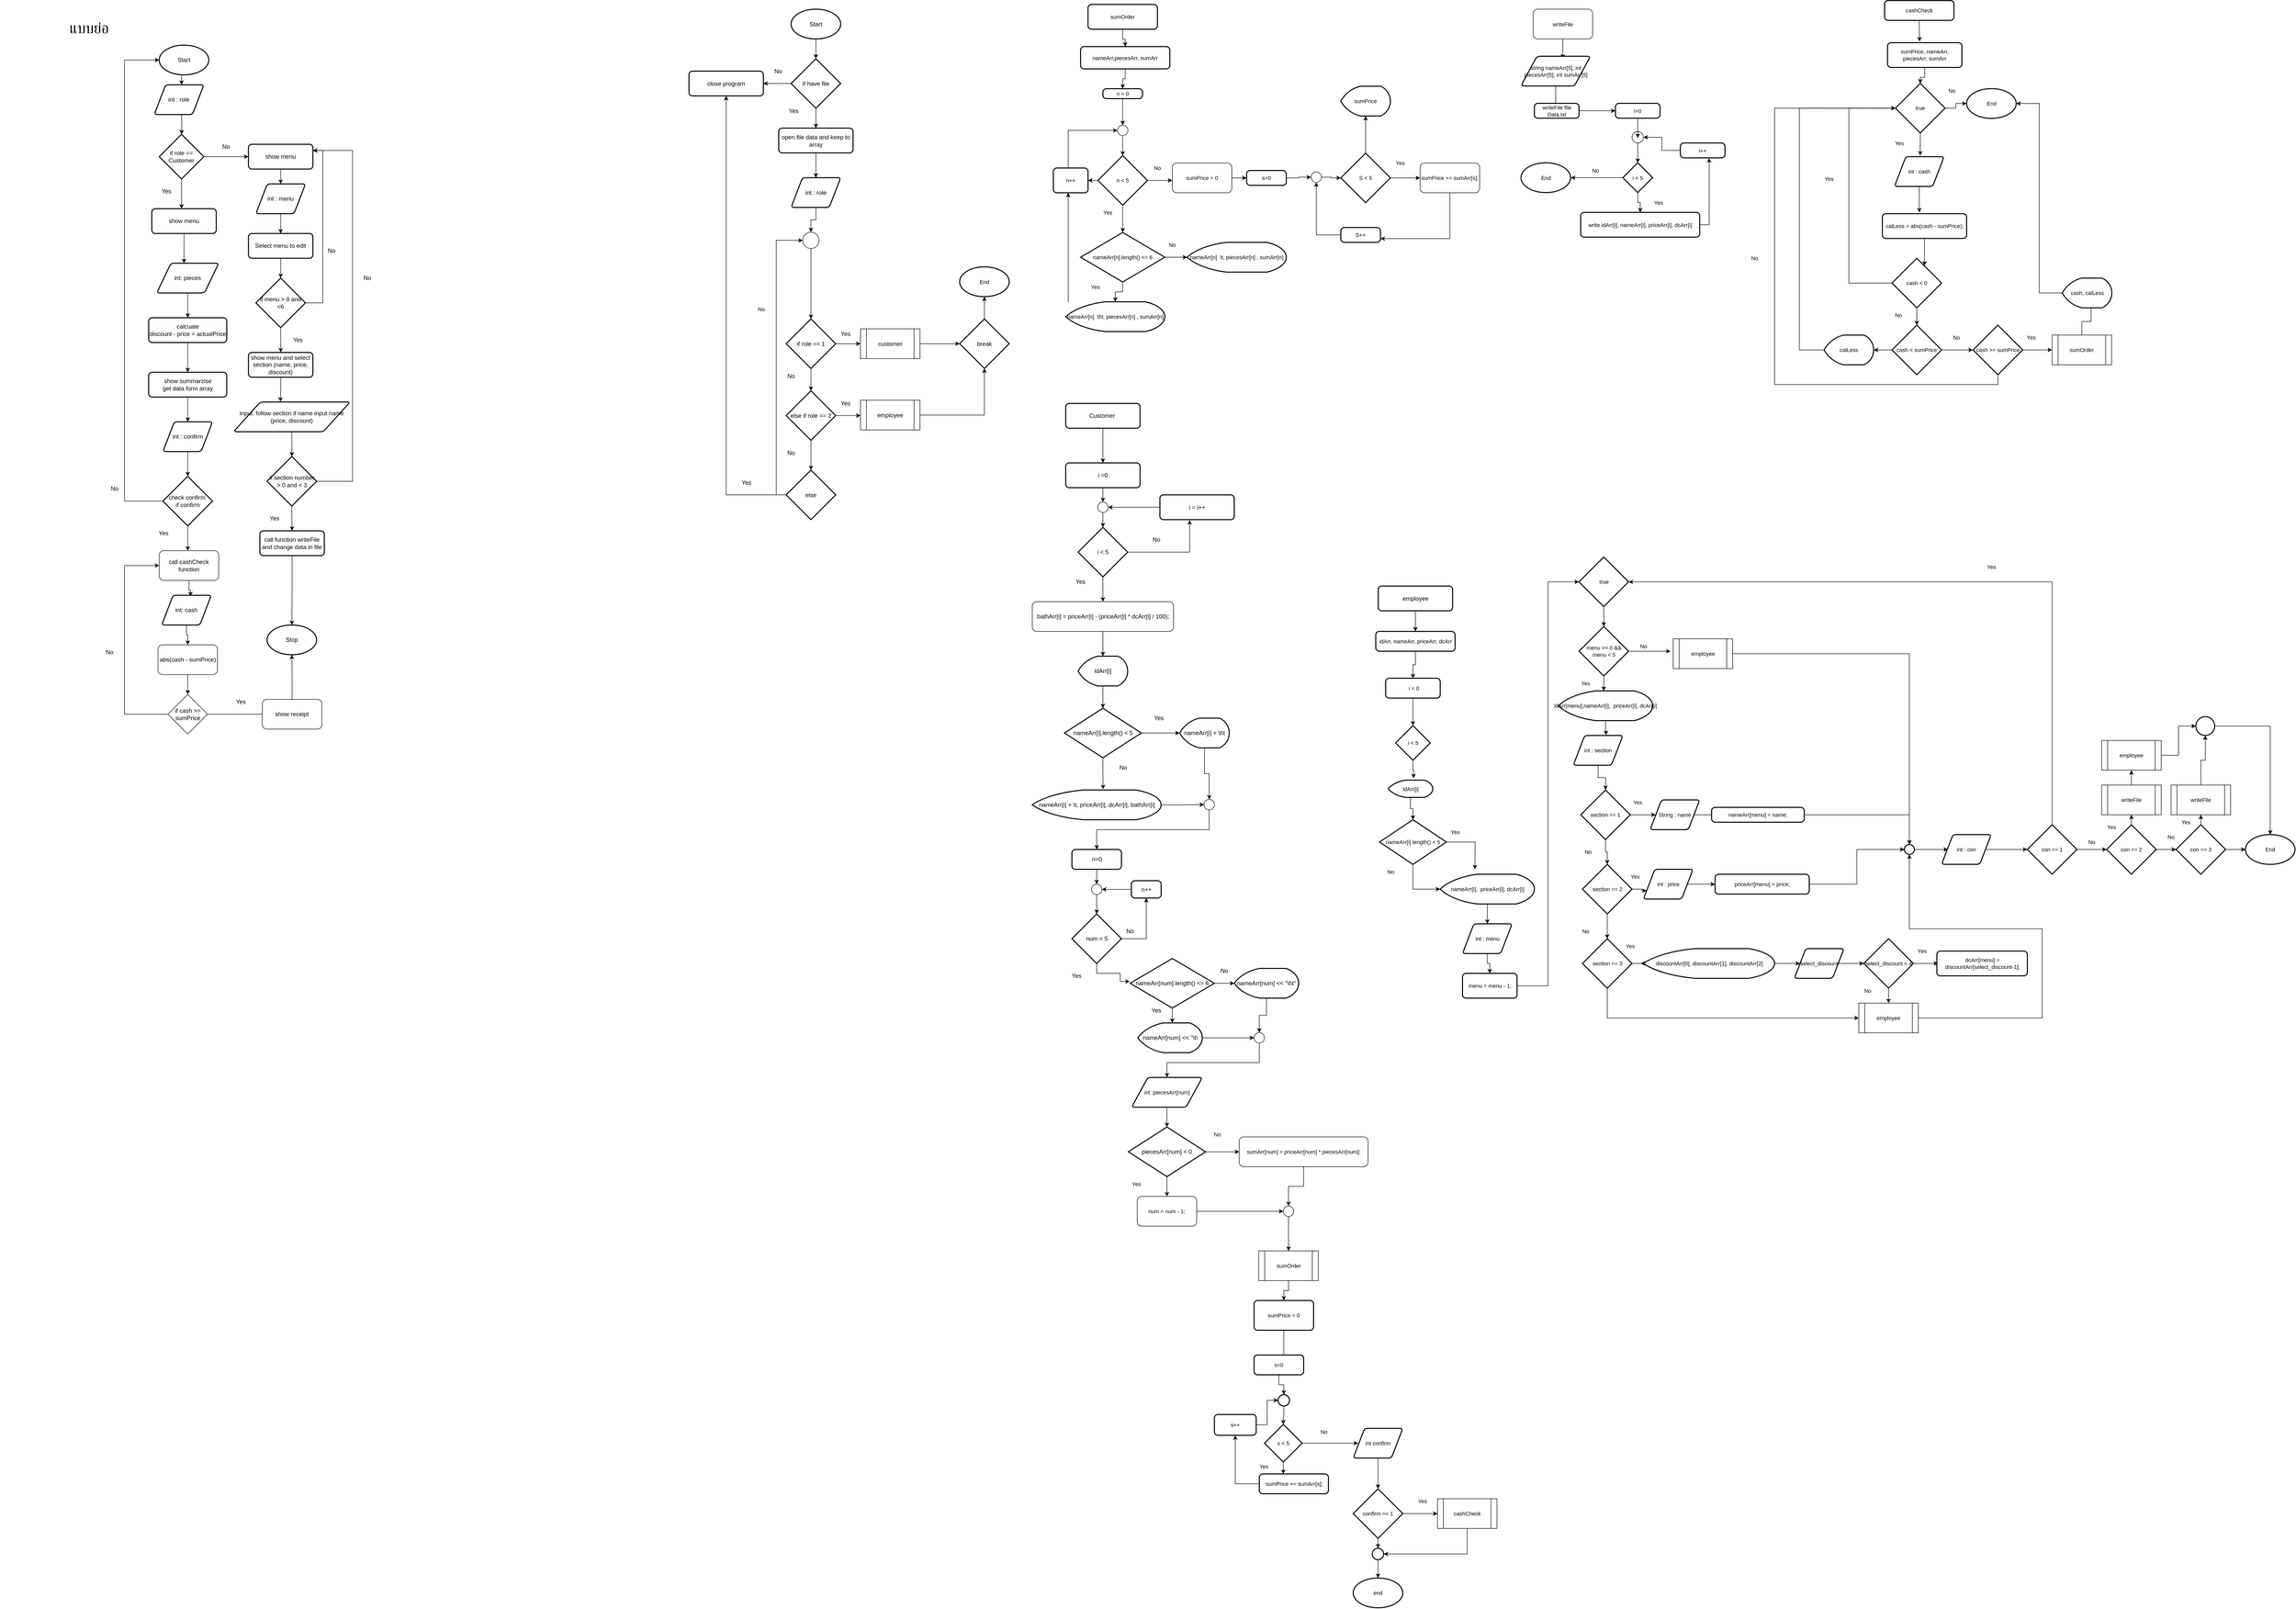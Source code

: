 <mxfile version="15.8.4" type="device"><diagram id="_RYwXHStvYOK0Xws4u11" name="Page-1"><mxGraphModel dx="6394" dy="2540" grid="1" gridSize="10" guides="1" tooltips="1" connect="1" arrows="1" fold="1" page="1" pageScale="1" pageWidth="827" pageHeight="1169" math="0" shadow="0"><root><mxCell id="0"/><mxCell id="1" parent="0"/><mxCell id="txjYP7fpN68NTsvu4ylK-1" style="edgeStyle=orthogonalEdgeStyle;rounded=0;orthogonalLoop=1;jettySize=auto;html=1;exitX=0.5;exitY=1;exitDx=0;exitDy=0;exitPerimeter=0;entryX=0.5;entryY=0;entryDx=0;entryDy=0;" edge="1" parent="1" source="txjYP7fpN68NTsvu4ylK-2"><mxGeometry relative="1" as="geometry"><mxPoint x="-1073.75" y="177.07" as="targetPoint"/></mxGeometry></mxCell><mxCell id="txjYP7fpN68NTsvu4ylK-2" value="Start" style="strokeWidth=2;html=1;shape=mxgraph.flowchart.start_1;whiteSpace=wrap;" vertex="1" parent="1"><mxGeometry x="-1118.75" y="97.07" width="100" height="60" as="geometry"/></mxCell><mxCell id="txjYP7fpN68NTsvu4ylK-3" style="edgeStyle=orthogonalEdgeStyle;rounded=0;orthogonalLoop=1;jettySize=auto;html=1;entryX=0.5;entryY=0;entryDx=0;entryDy=0;entryPerimeter=0;" edge="1" parent="1" target="txjYP7fpN68NTsvu4ylK-6"><mxGeometry relative="1" as="geometry"><mxPoint x="-1073.75" y="237.07" as="sourcePoint"/></mxGeometry></mxCell><mxCell id="txjYP7fpN68NTsvu4ylK-4" style="edgeStyle=orthogonalEdgeStyle;rounded=0;orthogonalLoop=1;jettySize=auto;html=1;exitX=1;exitY=0.5;exitDx=0;exitDy=0;exitPerimeter=0;" edge="1" parent="1" source="txjYP7fpN68NTsvu4ylK-6"><mxGeometry relative="1" as="geometry"><mxPoint x="-938.75" y="322.07" as="targetPoint"/></mxGeometry></mxCell><mxCell id="txjYP7fpN68NTsvu4ylK-5" style="edgeStyle=orthogonalEdgeStyle;rounded=0;orthogonalLoop=1;jettySize=auto;html=1;exitX=0.5;exitY=1;exitDx=0;exitDy=0;exitPerimeter=0;" edge="1" parent="1" source="txjYP7fpN68NTsvu4ylK-6"><mxGeometry relative="1" as="geometry"><mxPoint x="-1073.75" y="427.07" as="targetPoint"/></mxGeometry></mxCell><mxCell id="txjYP7fpN68NTsvu4ylK-6" value="if role == Customer" style="strokeWidth=2;html=1;shape=mxgraph.flowchart.decision;whiteSpace=wrap;" vertex="1" parent="1"><mxGeometry x="-1118.75" y="277.07" width="90" height="90" as="geometry"/></mxCell><mxCell id="txjYP7fpN68NTsvu4ylK-7" value="Yes" style="text;html=1;strokeColor=none;fillColor=none;align=center;verticalAlign=middle;whiteSpace=wrap;rounded=0;" vertex="1" parent="1"><mxGeometry x="-1133.75" y="377.07" width="60" height="30" as="geometry"/></mxCell><mxCell id="txjYP7fpN68NTsvu4ylK-8" value="No" style="text;html=1;strokeColor=none;fillColor=none;align=center;verticalAlign=middle;whiteSpace=wrap;rounded=0;" vertex="1" parent="1"><mxGeometry x="-1013.75" y="287.07" width="60" height="30" as="geometry"/></mxCell><mxCell id="txjYP7fpN68NTsvu4ylK-9" style="edgeStyle=orthogonalEdgeStyle;rounded=0;orthogonalLoop=1;jettySize=auto;html=1;entryX=0.6;entryY=0;entryDx=0;entryDy=0;entryPerimeter=0;" edge="1" parent="1" source="txjYP7fpN68NTsvu4ylK-10"><mxGeometry relative="1" as="geometry"><mxPoint x="-1068.75" y="537.07" as="targetPoint"/></mxGeometry></mxCell><mxCell id="txjYP7fpN68NTsvu4ylK-10" value="show menu" style="rounded=1;whiteSpace=wrap;html=1;absoluteArcSize=1;arcSize=14;strokeWidth=2;" vertex="1" parent="1"><mxGeometry x="-1133.75" y="427.07" width="130" height="50" as="geometry"/></mxCell><mxCell id="txjYP7fpN68NTsvu4ylK-11" value="&lt;span&gt;int : role&lt;/span&gt;" style="shape=parallelogram;html=1;strokeWidth=2;perimeter=parallelogramPerimeter;whiteSpace=wrap;rounded=1;arcSize=12;size=0.23;" vertex="1" parent="1"><mxGeometry x="-1128.75" y="177.07" width="100" height="60" as="geometry"/></mxCell><mxCell id="txjYP7fpN68NTsvu4ylK-12" style="edgeStyle=orthogonalEdgeStyle;rounded=0;orthogonalLoop=1;jettySize=auto;html=1;entryX=0.5;entryY=0;entryDx=0;entryDy=0;" edge="1" parent="1" source="txjYP7fpN68NTsvu4ylK-13" target="txjYP7fpN68NTsvu4ylK-15"><mxGeometry relative="1" as="geometry"/></mxCell><mxCell id="txjYP7fpN68NTsvu4ylK-13" value="int:&amp;nbsp;pieces" style="shape=parallelogram;html=1;strokeWidth=2;perimeter=parallelogramPerimeter;whiteSpace=wrap;rounded=1;arcSize=12;size=0.23;" vertex="1" parent="1"><mxGeometry x="-1123.75" y="537.07" width="125" height="60" as="geometry"/></mxCell><mxCell id="txjYP7fpN68NTsvu4ylK-14" style="edgeStyle=orthogonalEdgeStyle;rounded=0;orthogonalLoop=1;jettySize=auto;html=1;entryX=0.5;entryY=0;entryDx=0;entryDy=0;" edge="1" parent="1" source="txjYP7fpN68NTsvu4ylK-15" target="txjYP7fpN68NTsvu4ylK-17"><mxGeometry relative="1" as="geometry"/></mxCell><mxCell id="txjYP7fpN68NTsvu4ylK-15" value="calcuate &lt;br&gt;discount - price = actualPrice" style="rounded=1;whiteSpace=wrap;html=1;absoluteArcSize=1;arcSize=14;strokeWidth=2;" vertex="1" parent="1"><mxGeometry x="-1140" y="647.07" width="157.5" height="50" as="geometry"/></mxCell><mxCell id="txjYP7fpN68NTsvu4ylK-16" style="edgeStyle=orthogonalEdgeStyle;rounded=0;orthogonalLoop=1;jettySize=auto;html=1;entryX=0.5;entryY=0;entryDx=0;entryDy=0;" edge="1" parent="1" source="txjYP7fpN68NTsvu4ylK-17" target="txjYP7fpN68NTsvu4ylK-19"><mxGeometry relative="1" as="geometry"/></mxCell><mxCell id="txjYP7fpN68NTsvu4ylK-17" value="show summarzise&lt;br&gt;get data form array" style="rounded=1;whiteSpace=wrap;html=1;absoluteArcSize=1;arcSize=14;strokeWidth=2;" vertex="1" parent="1"><mxGeometry x="-1140" y="757.07" width="157.5" height="50" as="geometry"/></mxCell><mxCell id="txjYP7fpN68NTsvu4ylK-18" style="edgeStyle=orthogonalEdgeStyle;rounded=0;orthogonalLoop=1;jettySize=auto;html=1;entryX=0.5;entryY=0;entryDx=0;entryDy=0;entryPerimeter=0;" edge="1" parent="1" source="txjYP7fpN68NTsvu4ylK-19" target="txjYP7fpN68NTsvu4ylK-22"><mxGeometry relative="1" as="geometry"/></mxCell><mxCell id="txjYP7fpN68NTsvu4ylK-19" value="int : confirm" style="shape=parallelogram;html=1;strokeWidth=2;perimeter=parallelogramPerimeter;whiteSpace=wrap;rounded=1;arcSize=12;size=0.23;" vertex="1" parent="1"><mxGeometry x="-1111.25" y="857.07" width="100" height="60" as="geometry"/></mxCell><mxCell id="txjYP7fpN68NTsvu4ylK-20" style="edgeStyle=orthogonalEdgeStyle;rounded=0;orthogonalLoop=1;jettySize=auto;html=1;" edge="1" parent="1" source="txjYP7fpN68NTsvu4ylK-22"><mxGeometry relative="1" as="geometry"><mxPoint x="-1061.25" y="1117.07" as="targetPoint"/></mxGeometry></mxCell><mxCell id="txjYP7fpN68NTsvu4ylK-21" style="edgeStyle=orthogonalEdgeStyle;rounded=0;orthogonalLoop=1;jettySize=auto;html=1;entryX=0;entryY=0.5;entryDx=0;entryDy=0;entryPerimeter=0;" edge="1" parent="1" source="txjYP7fpN68NTsvu4ylK-22" target="txjYP7fpN68NTsvu4ylK-2"><mxGeometry relative="1" as="geometry"><Array as="points"><mxPoint x="-1188.75" y="1017.07"/><mxPoint x="-1188.75" y="127.07"/></Array></mxGeometry></mxCell><mxCell id="txjYP7fpN68NTsvu4ylK-22" value="check confirm&amp;nbsp;&lt;br&gt;if confirm" style="strokeWidth=2;html=1;shape=mxgraph.flowchart.decision;whiteSpace=wrap;" vertex="1" parent="1"><mxGeometry x="-1111.25" y="967.07" width="100" height="100" as="geometry"/></mxCell><mxCell id="txjYP7fpN68NTsvu4ylK-23" value="Yes" style="text;html=1;strokeColor=none;fillColor=none;align=center;verticalAlign=middle;whiteSpace=wrap;rounded=0;" vertex="1" parent="1"><mxGeometry x="-1140" y="1067.07" width="60" height="30" as="geometry"/></mxCell><mxCell id="txjYP7fpN68NTsvu4ylK-24" value="No" style="text;html=1;strokeColor=none;fillColor=none;align=center;verticalAlign=middle;whiteSpace=wrap;rounded=0;" vertex="1" parent="1"><mxGeometry x="-1238.75" y="977.07" width="60" height="30" as="geometry"/></mxCell><mxCell id="txjYP7fpN68NTsvu4ylK-25" style="edgeStyle=orthogonalEdgeStyle;rounded=0;orthogonalLoop=1;jettySize=auto;html=1;entryX=0.58;entryY=0.033;entryDx=0;entryDy=0;entryPerimeter=0;" edge="1" parent="1" source="txjYP7fpN68NTsvu4ylK-26" target="txjYP7fpN68NTsvu4ylK-28"><mxGeometry relative="1" as="geometry"/></mxCell><mxCell id="txjYP7fpN68NTsvu4ylK-26" value="call&amp;nbsp;cashCheck function" style="rounded=1;whiteSpace=wrap;html=1;" vertex="1" parent="1"><mxGeometry x="-1118.75" y="1117.07" width="120" height="60" as="geometry"/></mxCell><mxCell id="txjYP7fpN68NTsvu4ylK-27" style="edgeStyle=orthogonalEdgeStyle;rounded=0;orthogonalLoop=1;jettySize=auto;html=1;entryX=0.5;entryY=0;entryDx=0;entryDy=0;" edge="1" parent="1" source="txjYP7fpN68NTsvu4ylK-28" target="txjYP7fpN68NTsvu4ylK-30"><mxGeometry relative="1" as="geometry"/></mxCell><mxCell id="txjYP7fpN68NTsvu4ylK-28" value="int: cash" style="shape=parallelogram;html=1;strokeWidth=2;perimeter=parallelogramPerimeter;whiteSpace=wrap;rounded=1;arcSize=12;size=0.23;" vertex="1" parent="1"><mxGeometry x="-1113.75" y="1207.07" width="100" height="60" as="geometry"/></mxCell><mxCell id="txjYP7fpN68NTsvu4ylK-29" style="edgeStyle=orthogonalEdgeStyle;rounded=0;orthogonalLoop=1;jettySize=auto;html=1;entryX=0.5;entryY=0;entryDx=0;entryDy=0;" edge="1" parent="1" source="txjYP7fpN68NTsvu4ylK-30" target="txjYP7fpN68NTsvu4ylK-33"><mxGeometry relative="1" as="geometry"/></mxCell><mxCell id="txjYP7fpN68NTsvu4ylK-30" value="abs(cash - sumPrice)" style="rounded=1;whiteSpace=wrap;html=1;" vertex="1" parent="1"><mxGeometry x="-1121.25" y="1307.07" width="120" height="60" as="geometry"/></mxCell><mxCell id="txjYP7fpN68NTsvu4ylK-31" style="edgeStyle=orthogonalEdgeStyle;rounded=0;orthogonalLoop=1;jettySize=auto;html=1;" edge="1" parent="1" source="txjYP7fpN68NTsvu4ylK-33"><mxGeometry relative="1" as="geometry"><mxPoint x="-888.75" y="1447.07" as="targetPoint"/></mxGeometry></mxCell><mxCell id="txjYP7fpN68NTsvu4ylK-32" style="edgeStyle=orthogonalEdgeStyle;rounded=0;orthogonalLoop=1;jettySize=auto;html=1;entryX=0;entryY=0.5;entryDx=0;entryDy=0;" edge="1" parent="1" source="txjYP7fpN68NTsvu4ylK-33" target="txjYP7fpN68NTsvu4ylK-26"><mxGeometry relative="1" as="geometry"><mxPoint x="-1198.75" y="1247.07" as="targetPoint"/><Array as="points"><mxPoint x="-1188.75" y="1447.07"/><mxPoint x="-1188.75" y="1147.07"/></Array></mxGeometry></mxCell><mxCell id="txjYP7fpN68NTsvu4ylK-33" value="if cash &amp;gt;= sumPrice" style="rhombus;whiteSpace=wrap;html=1;" vertex="1" parent="1"><mxGeometry x="-1101.25" y="1407.07" width="80" height="80" as="geometry"/></mxCell><mxCell id="txjYP7fpN68NTsvu4ylK-34" value="Yes" style="text;html=1;strokeColor=none;fillColor=none;align=center;verticalAlign=middle;whiteSpace=wrap;rounded=0;" vertex="1" parent="1"><mxGeometry x="-983.75" y="1407.07" width="60" height="30" as="geometry"/></mxCell><mxCell id="txjYP7fpN68NTsvu4ylK-35" value="Stop" style="strokeWidth=2;html=1;shape=mxgraph.flowchart.start_1;whiteSpace=wrap;" vertex="1" parent="1"><mxGeometry x="-901.25" y="1267.07" width="100" height="60" as="geometry"/></mxCell><mxCell id="txjYP7fpN68NTsvu4ylK-36" style="edgeStyle=orthogonalEdgeStyle;rounded=0;orthogonalLoop=1;jettySize=auto;html=1;exitX=0.5;exitY=1;exitDx=0;exitDy=0;entryX=0.5;entryY=0;entryDx=0;entryDy=0;" edge="1" parent="1" source="txjYP7fpN68NTsvu4ylK-37" target="txjYP7fpN68NTsvu4ylK-39"><mxGeometry relative="1" as="geometry"/></mxCell><mxCell id="txjYP7fpN68NTsvu4ylK-37" value="show menu" style="rounded=1;whiteSpace=wrap;html=1;absoluteArcSize=1;arcSize=14;strokeWidth=2;" vertex="1" parent="1"><mxGeometry x="-938.75" y="297.07" width="130" height="50" as="geometry"/></mxCell><mxCell id="txjYP7fpN68NTsvu4ylK-38" style="edgeStyle=orthogonalEdgeStyle;rounded=0;orthogonalLoop=1;jettySize=auto;html=1;entryX=0.5;entryY=0;entryDx=0;entryDy=0;" edge="1" parent="1" source="txjYP7fpN68NTsvu4ylK-39" target="txjYP7fpN68NTsvu4ylK-41"><mxGeometry relative="1" as="geometry"/></mxCell><mxCell id="txjYP7fpN68NTsvu4ylK-39" value="int : menu" style="shape=parallelogram;html=1;strokeWidth=2;perimeter=parallelogramPerimeter;whiteSpace=wrap;rounded=1;arcSize=12;size=0.23;" vertex="1" parent="1"><mxGeometry x="-923.75" y="377.07" width="100" height="60" as="geometry"/></mxCell><mxCell id="txjYP7fpN68NTsvu4ylK-40" style="edgeStyle=orthogonalEdgeStyle;rounded=0;orthogonalLoop=1;jettySize=auto;html=1;" edge="1" parent="1" source="txjYP7fpN68NTsvu4ylK-41" target="txjYP7fpN68NTsvu4ylK-44"><mxGeometry relative="1" as="geometry"/></mxCell><mxCell id="txjYP7fpN68NTsvu4ylK-41" value="Select menu to edit" style="rounded=1;whiteSpace=wrap;html=1;absoluteArcSize=1;arcSize=14;strokeWidth=2;" vertex="1" parent="1"><mxGeometry x="-938.75" y="477.07" width="130" height="50" as="geometry"/></mxCell><mxCell id="txjYP7fpN68NTsvu4ylK-42" style="edgeStyle=orthogonalEdgeStyle;rounded=0;orthogonalLoop=1;jettySize=auto;html=1;entryX=0.5;entryY=0;entryDx=0;entryDy=0;" edge="1" parent="1" source="txjYP7fpN68NTsvu4ylK-44" target="txjYP7fpN68NTsvu4ylK-48"><mxGeometry relative="1" as="geometry"><mxPoint x="-873.75" y="737.07" as="targetPoint"/></mxGeometry></mxCell><mxCell id="txjYP7fpN68NTsvu4ylK-43" style="edgeStyle=orthogonalEdgeStyle;rounded=0;orthogonalLoop=1;jettySize=auto;html=1;entryX=1;entryY=0.25;entryDx=0;entryDy=0;" edge="1" parent="1" source="txjYP7fpN68NTsvu4ylK-44" target="txjYP7fpN68NTsvu4ylK-37"><mxGeometry relative="1" as="geometry"><Array as="points"><mxPoint x="-788.75" y="617.07"/><mxPoint x="-788.75" y="310.07"/></Array></mxGeometry></mxCell><mxCell id="txjYP7fpN68NTsvu4ylK-44" value="if menu &amp;gt; 0 and &amp;lt;6" style="strokeWidth=2;html=1;shape=mxgraph.flowchart.decision;whiteSpace=wrap;" vertex="1" parent="1"><mxGeometry x="-923.75" y="567.07" width="100" height="100" as="geometry"/></mxCell><mxCell id="txjYP7fpN68NTsvu4ylK-45" value="No" style="text;html=1;strokeColor=none;fillColor=none;align=center;verticalAlign=middle;whiteSpace=wrap;rounded=0;" vertex="1" parent="1"><mxGeometry x="-728.75" y="552.07" width="60" height="30" as="geometry"/></mxCell><mxCell id="txjYP7fpN68NTsvu4ylK-46" value="Yes" style="text;html=1;strokeColor=none;fillColor=none;align=center;verticalAlign=middle;whiteSpace=wrap;rounded=0;" vertex="1" parent="1"><mxGeometry x="-868.75" y="677.07" width="60" height="30" as="geometry"/></mxCell><mxCell id="txjYP7fpN68NTsvu4ylK-47" style="edgeStyle=orthogonalEdgeStyle;rounded=0;orthogonalLoop=1;jettySize=auto;html=1;entryX=0.402;entryY=-0.008;entryDx=0;entryDy=0;entryPerimeter=0;" edge="1" parent="1" source="txjYP7fpN68NTsvu4ylK-48" target="txjYP7fpN68NTsvu4ylK-50"><mxGeometry relative="1" as="geometry"/></mxCell><mxCell id="txjYP7fpN68NTsvu4ylK-48" value="show menu and select section (name, price, discount)" style="rounded=1;whiteSpace=wrap;html=1;absoluteArcSize=1;arcSize=14;strokeWidth=2;" vertex="1" parent="1"><mxGeometry x="-938.75" y="717.07" width="130" height="50" as="geometry"/></mxCell><mxCell id="txjYP7fpN68NTsvu4ylK-49" style="edgeStyle=orthogonalEdgeStyle;rounded=0;orthogonalLoop=1;jettySize=auto;html=1;entryX=0.5;entryY=0;entryDx=0;entryDy=0;entryPerimeter=0;" edge="1" parent="1" source="txjYP7fpN68NTsvu4ylK-50" target="txjYP7fpN68NTsvu4ylK-53"><mxGeometry relative="1" as="geometry"/></mxCell><mxCell id="txjYP7fpN68NTsvu4ylK-50" value="input: follow section if name input name (price, discount)" style="shape=parallelogram;html=1;strokeWidth=2;perimeter=parallelogramPerimeter;whiteSpace=wrap;rounded=1;arcSize=12;size=0.23;" vertex="1" parent="1"><mxGeometry x="-968.75" y="817.07" width="235" height="60" as="geometry"/></mxCell><mxCell id="txjYP7fpN68NTsvu4ylK-51" style="edgeStyle=orthogonalEdgeStyle;rounded=0;orthogonalLoop=1;jettySize=auto;html=1;entryX=1;entryY=0.25;entryDx=0;entryDy=0;" edge="1" parent="1" source="txjYP7fpN68NTsvu4ylK-53" target="txjYP7fpN68NTsvu4ylK-37"><mxGeometry relative="1" as="geometry"><Array as="points"><mxPoint x="-728.75" y="977.07"/><mxPoint x="-728.75" y="310.07"/></Array></mxGeometry></mxCell><mxCell id="txjYP7fpN68NTsvu4ylK-52" style="edgeStyle=orthogonalEdgeStyle;rounded=0;orthogonalLoop=1;jettySize=auto;html=1;entryX=0.5;entryY=0;entryDx=0;entryDy=0;" edge="1" parent="1" source="txjYP7fpN68NTsvu4ylK-53" target="txjYP7fpN68NTsvu4ylK-56"><mxGeometry relative="1" as="geometry"><mxPoint x="-851.25" y="1072.07" as="targetPoint"/></mxGeometry></mxCell><mxCell id="txjYP7fpN68NTsvu4ylK-53" value="if section number &amp;gt; 0 and &amp;lt; 3" style="strokeWidth=2;html=1;shape=mxgraph.flowchart.decision;whiteSpace=wrap;" vertex="1" parent="1"><mxGeometry x="-901.25" y="927.07" width="100" height="100" as="geometry"/></mxCell><mxCell id="txjYP7fpN68NTsvu4ylK-54" value="Yes" style="text;html=1;strokeColor=none;fillColor=none;align=center;verticalAlign=middle;whiteSpace=wrap;rounded=0;" vertex="1" parent="1"><mxGeometry x="-915.75" y="1037.07" width="60" height="30" as="geometry"/></mxCell><mxCell id="txjYP7fpN68NTsvu4ylK-55" style="edgeStyle=orthogonalEdgeStyle;rounded=0;orthogonalLoop=1;jettySize=auto;html=1;" edge="1" parent="1" source="txjYP7fpN68NTsvu4ylK-56" target="txjYP7fpN68NTsvu4ylK-35"><mxGeometry relative="1" as="geometry"/></mxCell><mxCell id="txjYP7fpN68NTsvu4ylK-56" value="call function&amp;nbsp;writeFile and change data in file" style="rounded=1;whiteSpace=wrap;html=1;absoluteArcSize=1;arcSize=14;strokeWidth=2;" vertex="1" parent="1"><mxGeometry x="-915.75" y="1077.07" width="130" height="50" as="geometry"/></mxCell><mxCell id="txjYP7fpN68NTsvu4ylK-57" value="No" style="text;html=1;strokeColor=none;fillColor=none;align=center;verticalAlign=middle;whiteSpace=wrap;rounded=0;" vertex="1" parent="1"><mxGeometry x="-1248.75" y="1307.07" width="60" height="30" as="geometry"/></mxCell><mxCell id="txjYP7fpN68NTsvu4ylK-58" style="edgeStyle=orthogonalEdgeStyle;rounded=0;orthogonalLoop=1;jettySize=auto;html=1;entryX=0.5;entryY=1;entryDx=0;entryDy=0;entryPerimeter=0;" edge="1" parent="1" source="txjYP7fpN68NTsvu4ylK-59" target="txjYP7fpN68NTsvu4ylK-35"><mxGeometry relative="1" as="geometry"/></mxCell><mxCell id="txjYP7fpN68NTsvu4ylK-59" value="show&amp;nbsp;receipt" style="rounded=1;whiteSpace=wrap;html=1;" vertex="1" parent="1"><mxGeometry x="-910.75" y="1417.07" width="120" height="60" as="geometry"/></mxCell><mxCell id="txjYP7fpN68NTsvu4ylK-60" value="No" style="text;html=1;strokeColor=none;fillColor=none;align=center;verticalAlign=middle;whiteSpace=wrap;rounded=0;" vertex="1" parent="1"><mxGeometry x="-801.25" y="497.07" width="60" height="30" as="geometry"/></mxCell><mxCell id="txjYP7fpN68NTsvu4ylK-66" style="edgeStyle=orthogonalEdgeStyle;rounded=0;orthogonalLoop=1;jettySize=auto;html=1;" edge="1" parent="1" source="txjYP7fpN68NTsvu4ylK-61" target="txjYP7fpN68NTsvu4ylK-65"><mxGeometry relative="1" as="geometry"/></mxCell><mxCell id="txjYP7fpN68NTsvu4ylK-61" value="Start" style="strokeWidth=2;html=1;shape=mxgraph.flowchart.start_1;whiteSpace=wrap;" vertex="1" parent="1"><mxGeometry x="156" y="24.5" width="100" height="60" as="geometry"/></mxCell><mxCell id="txjYP7fpN68NTsvu4ylK-75" style="edgeStyle=orthogonalEdgeStyle;rounded=0;orthogonalLoop=1;jettySize=auto;html=1;entryX=0.5;entryY=0;entryDx=0;entryDy=0;" edge="1" parent="1" source="txjYP7fpN68NTsvu4ylK-63" target="txjYP7fpN68NTsvu4ylK-73"><mxGeometry relative="1" as="geometry"/></mxCell><mxCell id="txjYP7fpN68NTsvu4ylK-63" value="open file data and keep to array" style="rounded=1;whiteSpace=wrap;html=1;absoluteArcSize=1;arcSize=14;strokeWidth=2;" vertex="1" parent="1"><mxGeometry x="131" y="264.5" width="150" height="50" as="geometry"/></mxCell><mxCell id="txjYP7fpN68NTsvu4ylK-68" style="edgeStyle=orthogonalEdgeStyle;rounded=0;orthogonalLoop=1;jettySize=auto;html=1;" edge="1" parent="1" source="txjYP7fpN68NTsvu4ylK-65" target="txjYP7fpN68NTsvu4ylK-63"><mxGeometry relative="1" as="geometry"/></mxCell><mxCell id="txjYP7fpN68NTsvu4ylK-242" style="edgeStyle=orthogonalEdgeStyle;rounded=0;orthogonalLoop=1;jettySize=auto;html=1;entryX=1;entryY=0.5;entryDx=0;entryDy=0;fontSize=11;" edge="1" parent="1" source="txjYP7fpN68NTsvu4ylK-65" target="txjYP7fpN68NTsvu4ylK-71"><mxGeometry relative="1" as="geometry"/></mxCell><mxCell id="txjYP7fpN68NTsvu4ylK-65" value="if have file" style="strokeWidth=2;html=1;shape=mxgraph.flowchart.decision;whiteSpace=wrap;" vertex="1" parent="1"><mxGeometry x="156" y="124.5" width="100" height="100" as="geometry"/></mxCell><mxCell id="txjYP7fpN68NTsvu4ylK-69" value="No" style="text;html=1;strokeColor=none;fillColor=none;align=center;verticalAlign=middle;whiteSpace=wrap;rounded=0;" vertex="1" parent="1"><mxGeometry x="100" y="134.5" width="60" height="30" as="geometry"/></mxCell><mxCell id="txjYP7fpN68NTsvu4ylK-70" value="Yes" style="text;html=1;strokeColor=none;fillColor=none;align=center;verticalAlign=middle;whiteSpace=wrap;rounded=0;" vertex="1" parent="1"><mxGeometry x="131" y="214.5" width="60" height="30" as="geometry"/></mxCell><mxCell id="txjYP7fpN68NTsvu4ylK-71" value="close program" style="rounded=1;whiteSpace=wrap;html=1;absoluteArcSize=1;arcSize=14;strokeWidth=2;" vertex="1" parent="1"><mxGeometry x="-50" y="149.5" width="150" height="50" as="geometry"/></mxCell><mxCell id="txjYP7fpN68NTsvu4ylK-238" style="edgeStyle=orthogonalEdgeStyle;rounded=0;orthogonalLoop=1;jettySize=auto;html=1;entryX=0.5;entryY=0;entryDx=0;entryDy=0;fontSize=11;" edge="1" parent="1" source="txjYP7fpN68NTsvu4ylK-73" target="txjYP7fpN68NTsvu4ylK-237"><mxGeometry relative="1" as="geometry"/></mxCell><mxCell id="txjYP7fpN68NTsvu4ylK-73" value="int : role" style="shape=parallelogram;html=1;strokeWidth=2;perimeter=parallelogramPerimeter;whiteSpace=wrap;rounded=1;arcSize=12;size=0.23;" vertex="1" parent="1"><mxGeometry x="156" y="364.5" width="100" height="60" as="geometry"/></mxCell><mxCell id="txjYP7fpN68NTsvu4ylK-80" style="edgeStyle=orthogonalEdgeStyle;rounded=0;orthogonalLoop=1;jettySize=auto;html=1;entryX=0.5;entryY=0;entryDx=0;entryDy=0;entryPerimeter=0;" edge="1" parent="1" source="txjYP7fpN68NTsvu4ylK-76" target="txjYP7fpN68NTsvu4ylK-78"><mxGeometry relative="1" as="geometry"/></mxCell><mxCell id="txjYP7fpN68NTsvu4ylK-85" style="edgeStyle=orthogonalEdgeStyle;rounded=0;orthogonalLoop=1;jettySize=auto;html=1;entryX=0;entryY=0.5;entryDx=0;entryDy=0;" edge="1" parent="1" source="txjYP7fpN68NTsvu4ylK-76"><mxGeometry relative="1" as="geometry"><mxPoint x="296" y="699.5" as="targetPoint"/></mxGeometry></mxCell><mxCell id="txjYP7fpN68NTsvu4ylK-76" value="if role == 1" style="strokeWidth=2;html=1;shape=mxgraph.flowchart.decision;whiteSpace=wrap;" vertex="1" parent="1"><mxGeometry x="146" y="649.5" width="100" height="100" as="geometry"/></mxCell><mxCell id="txjYP7fpN68NTsvu4ylK-81" style="edgeStyle=orthogonalEdgeStyle;rounded=0;orthogonalLoop=1;jettySize=auto;html=1;entryX=0.5;entryY=0;entryDx=0;entryDy=0;entryPerimeter=0;" edge="1" parent="1" source="txjYP7fpN68NTsvu4ylK-78" target="txjYP7fpN68NTsvu4ylK-79"><mxGeometry relative="1" as="geometry"/></mxCell><mxCell id="txjYP7fpN68NTsvu4ylK-87" style="edgeStyle=orthogonalEdgeStyle;rounded=0;orthogonalLoop=1;jettySize=auto;html=1;entryX=0;entryY=0.5;entryDx=0;entryDy=0;" edge="1" parent="1" source="txjYP7fpN68NTsvu4ylK-78"><mxGeometry relative="1" as="geometry"><mxPoint x="296" y="844.5" as="targetPoint"/></mxGeometry></mxCell><mxCell id="txjYP7fpN68NTsvu4ylK-78" value="else if role == 2" style="strokeWidth=2;html=1;shape=mxgraph.flowchart.decision;whiteSpace=wrap;" vertex="1" parent="1"><mxGeometry x="146" y="794.5" width="100" height="100" as="geometry"/></mxCell><mxCell id="txjYP7fpN68NTsvu4ylK-99" style="edgeStyle=orthogonalEdgeStyle;rounded=0;orthogonalLoop=1;jettySize=auto;html=1;entryX=0.5;entryY=1;entryDx=0;entryDy=0;" edge="1" parent="1" source="txjYP7fpN68NTsvu4ylK-79" target="txjYP7fpN68NTsvu4ylK-71"><mxGeometry relative="1" as="geometry"/></mxCell><mxCell id="txjYP7fpN68NTsvu4ylK-240" style="edgeStyle=orthogonalEdgeStyle;rounded=0;orthogonalLoop=1;jettySize=auto;html=1;entryX=0;entryY=0.5;entryDx=0;entryDy=0;fontSize=11;" edge="1" parent="1" source="txjYP7fpN68NTsvu4ylK-79" target="txjYP7fpN68NTsvu4ylK-237"><mxGeometry relative="1" as="geometry"><Array as="points"><mxPoint x="126" y="1004.5"/><mxPoint x="126" y="491.5"/></Array></mxGeometry></mxCell><mxCell id="txjYP7fpN68NTsvu4ylK-79" value="else" style="strokeWidth=2;html=1;shape=mxgraph.flowchart.decision;whiteSpace=wrap;" vertex="1" parent="1"><mxGeometry x="146" y="954.5" width="100" height="100" as="geometry"/></mxCell><mxCell id="txjYP7fpN68NTsvu4ylK-82" value="No" style="text;html=1;strokeColor=none;fillColor=none;align=center;verticalAlign=middle;whiteSpace=wrap;rounded=0;" vertex="1" parent="1"><mxGeometry x="126" y="749.5" width="60" height="30" as="geometry"/></mxCell><mxCell id="txjYP7fpN68NTsvu4ylK-83" value="No" style="text;html=1;strokeColor=none;fillColor=none;align=center;verticalAlign=middle;whiteSpace=wrap;rounded=0;" vertex="1" parent="1"><mxGeometry x="126" y="904.5" width="60" height="30" as="geometry"/></mxCell><mxCell id="txjYP7fpN68NTsvu4ylK-101" style="edgeStyle=orthogonalEdgeStyle;rounded=0;orthogonalLoop=1;jettySize=auto;html=1;entryX=0;entryY=0.5;entryDx=0;entryDy=0;entryPerimeter=0;" edge="1" parent="1" source="txjYP7fpN68NTsvu4ylK-271" target="txjYP7fpN68NTsvu4ylK-100"><mxGeometry relative="1" as="geometry"><mxPoint x="486" y="699.5" as="targetPoint"/><mxPoint x="446" y="699.5" as="sourcePoint"/></mxGeometry></mxCell><mxCell id="txjYP7fpN68NTsvu4ylK-102" style="edgeStyle=orthogonalEdgeStyle;rounded=0;orthogonalLoop=1;jettySize=auto;html=1;entryX=0.5;entryY=1;entryDx=0;entryDy=0;entryPerimeter=0;" edge="1" parent="1" source="txjYP7fpN68NTsvu4ylK-270" target="txjYP7fpN68NTsvu4ylK-100"><mxGeometry relative="1" as="geometry"><mxPoint x="446" y="844.559" as="sourcePoint"/></mxGeometry></mxCell><mxCell id="txjYP7fpN68NTsvu4ylK-88" value="Yes" style="text;html=1;strokeColor=none;fillColor=none;align=center;verticalAlign=middle;whiteSpace=wrap;rounded=0;" vertex="1" parent="1"><mxGeometry x="236" y="804.5" width="60" height="30" as="geometry"/></mxCell><mxCell id="txjYP7fpN68NTsvu4ylK-89" value="Yes" style="text;html=1;strokeColor=none;fillColor=none;align=center;verticalAlign=middle;whiteSpace=wrap;rounded=0;" vertex="1" parent="1"><mxGeometry x="236" y="664.5" width="60" height="30" as="geometry"/></mxCell><mxCell id="txjYP7fpN68NTsvu4ylK-97" value="Yes" style="text;html=1;strokeColor=none;fillColor=none;align=center;verticalAlign=middle;whiteSpace=wrap;rounded=0;" vertex="1" parent="1"><mxGeometry x="36" y="964.5" width="60" height="30" as="geometry"/></mxCell><mxCell id="txjYP7fpN68NTsvu4ylK-310" style="edgeStyle=orthogonalEdgeStyle;rounded=0;orthogonalLoop=1;jettySize=auto;html=1;entryX=0.5;entryY=1;entryDx=0;entryDy=0;entryPerimeter=0;fontSize=11;" edge="1" parent="1" source="txjYP7fpN68NTsvu4ylK-100" target="txjYP7fpN68NTsvu4ylK-309"><mxGeometry relative="1" as="geometry"/></mxCell><mxCell id="txjYP7fpN68NTsvu4ylK-100" value="break" style="strokeWidth=2;html=1;shape=mxgraph.flowchart.decision;whiteSpace=wrap;" vertex="1" parent="1"><mxGeometry x="496" y="649.5" width="100" height="100" as="geometry"/></mxCell><mxCell id="txjYP7fpN68NTsvu4ylK-106" style="edgeStyle=orthogonalEdgeStyle;rounded=0;orthogonalLoop=1;jettySize=auto;html=1;entryX=0.5;entryY=0;entryDx=0;entryDy=0;" edge="1" parent="1" source="txjYP7fpN68NTsvu4ylK-104" target="txjYP7fpN68NTsvu4ylK-105"><mxGeometry relative="1" as="geometry"/></mxCell><mxCell id="txjYP7fpN68NTsvu4ylK-104" value="Customer&amp;nbsp;" style="rounded=1;whiteSpace=wrap;html=1;absoluteArcSize=1;arcSize=14;strokeWidth=2;" vertex="1" parent="1"><mxGeometry x="710" y="820" width="150" height="50" as="geometry"/></mxCell><mxCell id="txjYP7fpN68NTsvu4ylK-115" style="edgeStyle=orthogonalEdgeStyle;rounded=0;orthogonalLoop=1;jettySize=auto;html=1;entryX=0.5;entryY=0;entryDx=0;entryDy=0;entryPerimeter=0;" edge="1" parent="1" source="txjYP7fpN68NTsvu4ylK-105" target="txjYP7fpN68NTsvu4ylK-113"><mxGeometry relative="1" as="geometry"/></mxCell><mxCell id="txjYP7fpN68NTsvu4ylK-105" value="i =0" style="rounded=1;whiteSpace=wrap;html=1;absoluteArcSize=1;arcSize=14;strokeWidth=2;" vertex="1" parent="1"><mxGeometry x="710" y="940" width="150" height="50" as="geometry"/></mxCell><mxCell id="txjYP7fpN68NTsvu4ylK-110" style="edgeStyle=orthogonalEdgeStyle;rounded=0;orthogonalLoop=1;jettySize=auto;html=1;entryX=0.4;entryY=1.02;entryDx=0;entryDy=0;entryPerimeter=0;" edge="1" parent="1" source="txjYP7fpN68NTsvu4ylK-107" target="txjYP7fpN68NTsvu4ylK-111"><mxGeometry relative="1" as="geometry"><mxPoint x="910" y="1090" as="targetPoint"/></mxGeometry></mxCell><mxCell id="txjYP7fpN68NTsvu4ylK-119" style="edgeStyle=orthogonalEdgeStyle;rounded=0;orthogonalLoop=1;jettySize=auto;html=1;" edge="1" parent="1" source="txjYP7fpN68NTsvu4ylK-107" target="txjYP7fpN68NTsvu4ylK-120"><mxGeometry relative="1" as="geometry"><mxPoint x="785" y="1210.0" as="targetPoint"/></mxGeometry></mxCell><mxCell id="txjYP7fpN68NTsvu4ylK-107" value="i &amp;lt; 5" style="strokeWidth=2;html=1;shape=mxgraph.flowchart.decision;whiteSpace=wrap;" vertex="1" parent="1"><mxGeometry x="735" y="1070" width="100" height="100" as="geometry"/></mxCell><mxCell id="txjYP7fpN68NTsvu4ylK-117" style="edgeStyle=orthogonalEdgeStyle;rounded=0;orthogonalLoop=1;jettySize=auto;html=1;entryX=1;entryY=0.5;entryDx=0;entryDy=0;entryPerimeter=0;" edge="1" parent="1" source="txjYP7fpN68NTsvu4ylK-111" target="txjYP7fpN68NTsvu4ylK-113"><mxGeometry relative="1" as="geometry"/></mxCell><mxCell id="txjYP7fpN68NTsvu4ylK-111" value="i = i++" style="rounded=1;whiteSpace=wrap;html=1;absoluteArcSize=1;arcSize=14;strokeWidth=2;" vertex="1" parent="1"><mxGeometry x="900" y="1004.5" width="150" height="50" as="geometry"/></mxCell><mxCell id="txjYP7fpN68NTsvu4ylK-116" style="edgeStyle=orthogonalEdgeStyle;rounded=0;orthogonalLoop=1;jettySize=auto;html=1;entryX=0.5;entryY=0;entryDx=0;entryDy=0;entryPerimeter=0;" edge="1" parent="1" source="txjYP7fpN68NTsvu4ylK-113" target="txjYP7fpN68NTsvu4ylK-107"><mxGeometry relative="1" as="geometry"/></mxCell><mxCell id="txjYP7fpN68NTsvu4ylK-113" value="" style="verticalLabelPosition=bottom;verticalAlign=top;html=1;shape=mxgraph.flowchart.on-page_reference;" vertex="1" parent="1"><mxGeometry x="774.5" y="1019" width="21" height="21" as="geometry"/></mxCell><mxCell id="txjYP7fpN68NTsvu4ylK-118" value="Yes" style="text;html=1;strokeColor=none;fillColor=none;align=center;verticalAlign=middle;whiteSpace=wrap;rounded=0;" vertex="1" parent="1"><mxGeometry x="710" y="1165" width="60" height="30" as="geometry"/></mxCell><mxCell id="txjYP7fpN68NTsvu4ylK-123" style="edgeStyle=orthogonalEdgeStyle;rounded=0;orthogonalLoop=1;jettySize=auto;html=1;" edge="1" parent="1" source="txjYP7fpN68NTsvu4ylK-120" target="txjYP7fpN68NTsvu4ylK-121"><mxGeometry relative="1" as="geometry"/></mxCell><mxCell id="txjYP7fpN68NTsvu4ylK-120" value="bathArr[i] = priceArr[i] - (priceArr[i] * dcArr[i] / 100);" style="rounded=1;whiteSpace=wrap;html=1;" vertex="1" parent="1"><mxGeometry x="642.5" y="1220" width="285" height="60" as="geometry"/></mxCell><mxCell id="txjYP7fpN68NTsvu4ylK-126" style="edgeStyle=orthogonalEdgeStyle;rounded=0;orthogonalLoop=1;jettySize=auto;html=1;entryX=0.5;entryY=0;entryDx=0;entryDy=0;entryPerimeter=0;" edge="1" parent="1" source="txjYP7fpN68NTsvu4ylK-121" target="txjYP7fpN68NTsvu4ylK-125"><mxGeometry relative="1" as="geometry"/></mxCell><mxCell id="txjYP7fpN68NTsvu4ylK-121" value="idArr[i]" style="strokeWidth=2;html=1;shape=mxgraph.flowchart.display;whiteSpace=wrap;" vertex="1" parent="1"><mxGeometry x="735" y="1330" width="100" height="60" as="geometry"/></mxCell><mxCell id="txjYP7fpN68NTsvu4ylK-127" style="edgeStyle=orthogonalEdgeStyle;rounded=0;orthogonalLoop=1;jettySize=auto;html=1;entryX=0;entryY=0.5;entryDx=0;entryDy=0;entryPerimeter=0;" edge="1" parent="1" source="txjYP7fpN68NTsvu4ylK-125" target="txjYP7fpN68NTsvu4ylK-133"><mxGeometry relative="1" as="geometry"><mxPoint x="930" y="1485" as="targetPoint"/></mxGeometry></mxCell><mxCell id="txjYP7fpN68NTsvu4ylK-128" style="edgeStyle=orthogonalEdgeStyle;rounded=0;orthogonalLoop=1;jettySize=auto;html=1;entryX=0.55;entryY=-0.029;entryDx=0;entryDy=0;entryPerimeter=0;" edge="1" parent="1" source="txjYP7fpN68NTsvu4ylK-125" target="txjYP7fpN68NTsvu4ylK-134"><mxGeometry relative="1" as="geometry"><mxPoint x="785" y="1580" as="targetPoint"/></mxGeometry></mxCell><mxCell id="txjYP7fpN68NTsvu4ylK-125" value="nameArr[i].length() &amp;lt; 5" style="strokeWidth=2;html=1;shape=mxgraph.flowchart.decision;whiteSpace=wrap;" vertex="1" parent="1"><mxGeometry x="707.5" y="1435" width="155" height="100" as="geometry"/></mxCell><mxCell id="txjYP7fpN68NTsvu4ylK-129" value="Yes" style="text;html=1;strokeColor=none;fillColor=none;align=center;verticalAlign=middle;whiteSpace=wrap;rounded=0;" vertex="1" parent="1"><mxGeometry x="867.5" y="1440" width="60" height="30" as="geometry"/></mxCell><mxCell id="txjYP7fpN68NTsvu4ylK-130" value="No" style="text;html=1;strokeColor=none;fillColor=none;align=center;verticalAlign=middle;whiteSpace=wrap;rounded=0;" vertex="1" parent="1"><mxGeometry x="795.5" y="1540" width="60" height="30" as="geometry"/></mxCell><mxCell id="txjYP7fpN68NTsvu4ylK-226" style="edgeStyle=orthogonalEdgeStyle;rounded=0;orthogonalLoop=1;jettySize=auto;html=1;entryX=0.5;entryY=0;entryDx=0;entryDy=0;entryPerimeter=0;fontSize=11;" edge="1" parent="1" source="txjYP7fpN68NTsvu4ylK-133" target="txjYP7fpN68NTsvu4ylK-224"><mxGeometry relative="1" as="geometry"/></mxCell><mxCell id="txjYP7fpN68NTsvu4ylK-133" value="nameArr[i] + \t\t" style="strokeWidth=2;html=1;shape=mxgraph.flowchart.display;whiteSpace=wrap;" vertex="1" parent="1"><mxGeometry x="940" y="1455" width="100" height="60" as="geometry"/></mxCell><mxCell id="txjYP7fpN68NTsvu4ylK-225" style="edgeStyle=orthogonalEdgeStyle;rounded=0;orthogonalLoop=1;jettySize=auto;html=1;entryX=0;entryY=0.5;entryDx=0;entryDy=0;entryPerimeter=0;fontSize=11;" edge="1" parent="1" source="txjYP7fpN68NTsvu4ylK-134" target="txjYP7fpN68NTsvu4ylK-224"><mxGeometry relative="1" as="geometry"/></mxCell><mxCell id="txjYP7fpN68NTsvu4ylK-134" value="nameArr[i] + \t,&amp;nbsp;priceArr[i],&amp;nbsp;dcArr[i],&amp;nbsp;bathArr[i]" style="strokeWidth=2;html=1;shape=mxgraph.flowchart.display;whiteSpace=wrap;" vertex="1" parent="1"><mxGeometry x="642.5" y="1600" width="260" height="60" as="geometry"/></mxCell><mxCell id="txjYP7fpN68NTsvu4ylK-140" style="edgeStyle=orthogonalEdgeStyle;rounded=0;orthogonalLoop=1;jettySize=auto;html=1;entryX=0.5;entryY=0;entryDx=0;entryDy=0;entryPerimeter=0;" edge="1" parent="1" source="txjYP7fpN68NTsvu4ylK-136" target="txjYP7fpN68NTsvu4ylK-139"><mxGeometry relative="1" as="geometry"/></mxCell><mxCell id="txjYP7fpN68NTsvu4ylK-136" value="n=0" style="rounded=1;whiteSpace=wrap;html=1;absoluteArcSize=1;arcSize=14;strokeWidth=2;" vertex="1" parent="1"><mxGeometry x="722.5" y="1720" width="100" height="40" as="geometry"/></mxCell><mxCell id="txjYP7fpN68NTsvu4ylK-142" style="edgeStyle=orthogonalEdgeStyle;rounded=0;orthogonalLoop=1;jettySize=auto;html=1;entryX=-0.006;entryY=0.462;entryDx=0;entryDy=0;entryPerimeter=0;" edge="1" parent="1" source="txjYP7fpN68NTsvu4ylK-137" target="txjYP7fpN68NTsvu4ylK-149"><mxGeometry relative="1" as="geometry"><mxPoint x="772.5" y="2000" as="targetPoint"/><Array as="points"><mxPoint x="772" y="1970"/><mxPoint x="820" y="1970"/><mxPoint x="820" y="1986"/></Array></mxGeometry></mxCell><mxCell id="txjYP7fpN68NTsvu4ylK-147" style="edgeStyle=orthogonalEdgeStyle;rounded=0;orthogonalLoop=1;jettySize=auto;html=1;entryX=0.5;entryY=1;entryDx=0;entryDy=0;" edge="1" parent="1" source="txjYP7fpN68NTsvu4ylK-137" target="txjYP7fpN68NTsvu4ylK-145"><mxGeometry relative="1" as="geometry"/></mxCell><mxCell id="txjYP7fpN68NTsvu4ylK-137" value="num &amp;lt; 5" style="strokeWidth=2;html=1;shape=mxgraph.flowchart.decision;whiteSpace=wrap;" vertex="1" parent="1"><mxGeometry x="722.5" y="1850" width="100" height="100" as="geometry"/></mxCell><mxCell id="txjYP7fpN68NTsvu4ylK-141" style="edgeStyle=orthogonalEdgeStyle;rounded=0;orthogonalLoop=1;jettySize=auto;html=1;" edge="1" parent="1" source="txjYP7fpN68NTsvu4ylK-139" target="txjYP7fpN68NTsvu4ylK-137"><mxGeometry relative="1" as="geometry"/></mxCell><mxCell id="txjYP7fpN68NTsvu4ylK-139" value="" style="verticalLabelPosition=bottom;verticalAlign=top;html=1;shape=mxgraph.flowchart.on-page_reference;" vertex="1" parent="1"><mxGeometry x="762" y="1790" width="21" height="21" as="geometry"/></mxCell><mxCell id="txjYP7fpN68NTsvu4ylK-143" value="Yes" style="text;html=1;strokeColor=none;fillColor=none;align=center;verticalAlign=middle;whiteSpace=wrap;rounded=0;" vertex="1" parent="1"><mxGeometry x="702" y="1960" width="60" height="30" as="geometry"/></mxCell><mxCell id="txjYP7fpN68NTsvu4ylK-144" value="No" style="text;html=1;strokeColor=none;fillColor=none;align=center;verticalAlign=middle;whiteSpace=wrap;rounded=0;" vertex="1" parent="1"><mxGeometry x="862.5" y="1080" width="60" height="30" as="geometry"/></mxCell><mxCell id="txjYP7fpN68NTsvu4ylK-146" style="edgeStyle=orthogonalEdgeStyle;rounded=0;orthogonalLoop=1;jettySize=auto;html=1;entryX=1;entryY=0.5;entryDx=0;entryDy=0;entryPerimeter=0;" edge="1" parent="1" source="txjYP7fpN68NTsvu4ylK-145" target="txjYP7fpN68NTsvu4ylK-139"><mxGeometry relative="1" as="geometry"/></mxCell><mxCell id="txjYP7fpN68NTsvu4ylK-145" value="n++" style="rounded=1;whiteSpace=wrap;html=1;absoluteArcSize=1;arcSize=14;strokeWidth=2;" vertex="1" parent="1"><mxGeometry x="842.5" y="1783" width="60" height="35" as="geometry"/></mxCell><mxCell id="txjYP7fpN68NTsvu4ylK-148" value="No" style="text;html=1;strokeColor=none;fillColor=none;align=center;verticalAlign=middle;whiteSpace=wrap;rounded=0;" vertex="1" parent="1"><mxGeometry x="810" y="1870" width="60" height="30" as="geometry"/></mxCell><mxCell id="txjYP7fpN68NTsvu4ylK-150" style="edgeStyle=orthogonalEdgeStyle;rounded=0;orthogonalLoop=1;jettySize=auto;html=1;" edge="1" parent="1" source="txjYP7fpN68NTsvu4ylK-149"><mxGeometry relative="1" as="geometry"><mxPoint x="925" y="2070" as="targetPoint"/></mxGeometry></mxCell><mxCell id="txjYP7fpN68NTsvu4ylK-153" style="edgeStyle=orthogonalEdgeStyle;rounded=0;orthogonalLoop=1;jettySize=auto;html=1;" edge="1" parent="1" source="txjYP7fpN68NTsvu4ylK-149"><mxGeometry relative="1" as="geometry"><mxPoint x="1050" y="1990" as="targetPoint"/></mxGeometry></mxCell><mxCell id="txjYP7fpN68NTsvu4ylK-149" value="nameArr[num].length() &amp;lt;= 6" style="strokeWidth=2;html=1;shape=mxgraph.flowchart.decision;whiteSpace=wrap;" vertex="1" parent="1"><mxGeometry x="840" y="1940" width="170" height="100" as="geometry"/></mxCell><mxCell id="txjYP7fpN68NTsvu4ylK-154" value="No" style="text;html=1;strokeColor=none;fillColor=none;align=center;verticalAlign=middle;whiteSpace=wrap;rounded=0;" vertex="1" parent="1"><mxGeometry x="1000" y="1950" width="60" height="30" as="geometry"/></mxCell><mxCell id="txjYP7fpN68NTsvu4ylK-155" value="Yes" style="text;html=1;strokeColor=none;fillColor=none;align=center;verticalAlign=middle;whiteSpace=wrap;rounded=0;" vertex="1" parent="1"><mxGeometry x="862.5" y="2030" width="60" height="30" as="geometry"/></mxCell><mxCell id="txjYP7fpN68NTsvu4ylK-231" style="edgeStyle=orthogonalEdgeStyle;rounded=0;orthogonalLoop=1;jettySize=auto;html=1;entryX=0.5;entryY=0;entryDx=0;entryDy=0;entryPerimeter=0;fontSize=11;" edge="1" parent="1" source="txjYP7fpN68NTsvu4ylK-157" target="txjYP7fpN68NTsvu4ylK-228"><mxGeometry relative="1" as="geometry"/></mxCell><mxCell id="txjYP7fpN68NTsvu4ylK-157" value="nameArr[num] &amp;lt;&amp;lt; &quot;\t\t&quot;" style="strokeWidth=2;html=1;shape=mxgraph.flowchart.display;whiteSpace=wrap;" vertex="1" parent="1"><mxGeometry x="1050" y="1960" width="130" height="60" as="geometry"/></mxCell><mxCell id="txjYP7fpN68NTsvu4ylK-229" style="edgeStyle=orthogonalEdgeStyle;rounded=0;orthogonalLoop=1;jettySize=auto;html=1;entryX=0;entryY=0.5;entryDx=0;entryDy=0;entryPerimeter=0;fontSize=11;" edge="1" parent="1" source="txjYP7fpN68NTsvu4ylK-158" target="txjYP7fpN68NTsvu4ylK-228"><mxGeometry relative="1" as="geometry"/></mxCell><mxCell id="txjYP7fpN68NTsvu4ylK-158" value="nameArr[num] &amp;lt;&amp;lt; &quot;\t\" style="strokeWidth=2;html=1;shape=mxgraph.flowchart.display;whiteSpace=wrap;" vertex="1" parent="1"><mxGeometry x="855.5" y="2070" width="130" height="60" as="geometry"/></mxCell><mxCell id="txjYP7fpN68NTsvu4ylK-163" style="edgeStyle=orthogonalEdgeStyle;rounded=0;orthogonalLoop=1;jettySize=auto;html=1;fontSize=11;" edge="1" parent="1" source="txjYP7fpN68NTsvu4ylK-160" target="txjYP7fpN68NTsvu4ylK-168"><mxGeometry relative="1" as="geometry"><mxPoint x="914.255" y="2420" as="targetPoint"/></mxGeometry></mxCell><mxCell id="txjYP7fpN68NTsvu4ylK-166" style="edgeStyle=orthogonalEdgeStyle;rounded=0;orthogonalLoop=1;jettySize=auto;html=1;fontSize=11;" edge="1" parent="1" source="txjYP7fpN68NTsvu4ylK-160" target="txjYP7fpN68NTsvu4ylK-169"><mxGeometry relative="1" as="geometry"><mxPoint x="1060" y="2330" as="targetPoint"/></mxGeometry></mxCell><mxCell id="txjYP7fpN68NTsvu4ylK-160" value="piecesArr[num] &amp;lt; 0" style="strokeWidth=2;html=1;shape=mxgraph.flowchart.decision;whiteSpace=wrap;" vertex="1" parent="1"><mxGeometry x="836.38" y="2280" width="155.75" height="100" as="geometry"/></mxCell><mxCell id="txjYP7fpN68NTsvu4ylK-162" style="edgeStyle=orthogonalEdgeStyle;rounded=0;orthogonalLoop=1;jettySize=auto;html=1;entryX=0.5;entryY=0;entryDx=0;entryDy=0;entryPerimeter=0;fontSize=11;" edge="1" parent="1" source="txjYP7fpN68NTsvu4ylK-161" target="txjYP7fpN68NTsvu4ylK-160"><mxGeometry relative="1" as="geometry"/></mxCell><mxCell id="txjYP7fpN68NTsvu4ylK-161" value="&lt;font style=&quot;font-size: 11px&quot;&gt;int :piecesArr[num]&lt;/font&gt;" style="shape=parallelogram;html=1;strokeWidth=2;perimeter=parallelogramPerimeter;whiteSpace=wrap;rounded=1;arcSize=12;size=0.23;" vertex="1" parent="1"><mxGeometry x="843" y="2180" width="142.5" height="60" as="geometry"/></mxCell><mxCell id="txjYP7fpN68NTsvu4ylK-164" value="Yes" style="text;html=1;strokeColor=none;fillColor=none;align=center;verticalAlign=middle;whiteSpace=wrap;rounded=0;fontSize=11;" vertex="1" parent="1"><mxGeometry x="822.5" y="2380" width="60" height="30" as="geometry"/></mxCell><mxCell id="txjYP7fpN68NTsvu4ylK-165" value="No" style="text;html=1;strokeColor=none;fillColor=none;align=center;verticalAlign=middle;whiteSpace=wrap;rounded=0;fontSize=11;" vertex="1" parent="1"><mxGeometry x="985.5" y="2280" width="60" height="30" as="geometry"/></mxCell><mxCell id="txjYP7fpN68NTsvu4ylK-234" style="edgeStyle=orthogonalEdgeStyle;rounded=0;orthogonalLoop=1;jettySize=auto;html=1;entryX=0;entryY=0.5;entryDx=0;entryDy=0;entryPerimeter=0;fontSize=11;" edge="1" parent="1" source="txjYP7fpN68NTsvu4ylK-168" target="txjYP7fpN68NTsvu4ylK-233"><mxGeometry relative="1" as="geometry"/></mxCell><mxCell id="txjYP7fpN68NTsvu4ylK-168" value="num = num - 1;" style="rounded=1;whiteSpace=wrap;html=1;fontSize=11;" vertex="1" parent="1"><mxGeometry x="854.25" y="2420" width="120" height="60" as="geometry"/></mxCell><mxCell id="txjYP7fpN68NTsvu4ylK-235" style="edgeStyle=orthogonalEdgeStyle;rounded=0;orthogonalLoop=1;jettySize=auto;html=1;entryX=0.5;entryY=0;entryDx=0;entryDy=0;entryPerimeter=0;fontSize=11;" edge="1" parent="1" source="txjYP7fpN68NTsvu4ylK-169" target="txjYP7fpN68NTsvu4ylK-233"><mxGeometry relative="1" as="geometry"/></mxCell><mxCell id="txjYP7fpN68NTsvu4ylK-169" value="sumArr[num] = priceArr[num] * piecesArr[num];" style="rounded=1;whiteSpace=wrap;html=1;fontSize=11;" vertex="1" parent="1"><mxGeometry x="1060" y="2300" width="260" height="60" as="geometry"/></mxCell><mxCell id="txjYP7fpN68NTsvu4ylK-185" style="edgeStyle=orthogonalEdgeStyle;rounded=0;orthogonalLoop=1;jettySize=auto;html=1;fontSize=11;" edge="1" parent="1" source="txjYP7fpN68NTsvu4ylK-172" target="txjYP7fpN68NTsvu4ylK-305"><mxGeometry relative="1" as="geometry"><mxPoint x="825" y="95" as="targetPoint"/></mxGeometry></mxCell><mxCell id="txjYP7fpN68NTsvu4ylK-172" value="sumOrder" style="rounded=1;whiteSpace=wrap;html=1;absoluteArcSize=1;arcSize=14;strokeWidth=2;fontSize=11;" vertex="1" parent="1"><mxGeometry x="755" y="15" width="140" height="50" as="geometry"/></mxCell><mxCell id="txjYP7fpN68NTsvu4ylK-179" style="edgeStyle=orthogonalEdgeStyle;rounded=0;orthogonalLoop=1;jettySize=auto;html=1;entryX=0.5;entryY=0;entryDx=0;entryDy=0;entryPerimeter=0;fontSize=11;" edge="1" parent="1" source="txjYP7fpN68NTsvu4ylK-173" target="txjYP7fpN68NTsvu4ylK-178"><mxGeometry relative="1" as="geometry"/></mxCell><mxCell id="txjYP7fpN68NTsvu4ylK-173" value="" style="verticalLabelPosition=bottom;verticalAlign=top;html=1;shape=mxgraph.flowchart.on-page_reference;" vertex="1" parent="1"><mxGeometry x="814.5" y="258.5" width="21" height="21" as="geometry"/></mxCell><mxCell id="txjYP7fpN68NTsvu4ylK-177" style="edgeStyle=orthogonalEdgeStyle;rounded=0;orthogonalLoop=1;jettySize=auto;html=1;fontSize=11;" edge="1" parent="1" source="txjYP7fpN68NTsvu4ylK-175" target="txjYP7fpN68NTsvu4ylK-173"><mxGeometry relative="1" as="geometry"/></mxCell><mxCell id="txjYP7fpN68NTsvu4ylK-175" value="n = 0" style="rounded=1;whiteSpace=wrap;html=1;absoluteArcSize=1;arcSize=14;strokeWidth=2;fontSize=11;" vertex="1" parent="1"><mxGeometry x="785" y="185" width="80" height="20" as="geometry"/></mxCell><mxCell id="txjYP7fpN68NTsvu4ylK-180" style="edgeStyle=orthogonalEdgeStyle;rounded=0;orthogonalLoop=1;jettySize=auto;html=1;fontSize=11;" edge="1" parent="1" source="txjYP7fpN68NTsvu4ylK-178" target="txjYP7fpN68NTsvu4ylK-182"><mxGeometry relative="1" as="geometry"><mxPoint x="825" y="475.0" as="targetPoint"/></mxGeometry></mxCell><mxCell id="txjYP7fpN68NTsvu4ylK-204" style="edgeStyle=orthogonalEdgeStyle;rounded=0;orthogonalLoop=1;jettySize=auto;html=1;fontSize=11;" edge="1" parent="1" source="txjYP7fpN68NTsvu4ylK-178" target="txjYP7fpN68NTsvu4ylK-199"><mxGeometry relative="1" as="geometry"/></mxCell><mxCell id="txjYP7fpN68NTsvu4ylK-207" style="edgeStyle=orthogonalEdgeStyle;rounded=0;orthogonalLoop=1;jettySize=auto;html=1;fontSize=11;" edge="1" parent="1" source="txjYP7fpN68NTsvu4ylK-178"><mxGeometry relative="1" as="geometry"><mxPoint x="925" y="370.0" as="targetPoint"/></mxGeometry></mxCell><mxCell id="txjYP7fpN68NTsvu4ylK-178" value="n &amp;lt; 5" style="strokeWidth=2;html=1;shape=mxgraph.flowchart.decision;whiteSpace=wrap;fontSize=11;" vertex="1" parent="1"><mxGeometry x="775" y="320" width="100" height="100" as="geometry"/></mxCell><mxCell id="txjYP7fpN68NTsvu4ylK-181" value="Yes" style="text;html=1;strokeColor=none;fillColor=none;align=center;verticalAlign=middle;whiteSpace=wrap;rounded=0;fontSize=11;" vertex="1" parent="1"><mxGeometry x="765" y="420" width="60" height="30" as="geometry"/></mxCell><mxCell id="txjYP7fpN68NTsvu4ylK-187" style="edgeStyle=orthogonalEdgeStyle;rounded=0;orthogonalLoop=1;jettySize=auto;html=1;fontSize=11;" edge="1" parent="1" source="txjYP7fpN68NTsvu4ylK-182" target="txjYP7fpN68NTsvu4ylK-192"><mxGeometry relative="1" as="geometry"><mxPoint x="825" y="615" as="targetPoint"/></mxGeometry></mxCell><mxCell id="txjYP7fpN68NTsvu4ylK-190" style="edgeStyle=orthogonalEdgeStyle;rounded=0;orthogonalLoop=1;jettySize=auto;html=1;fontSize=11;" edge="1" parent="1" source="txjYP7fpN68NTsvu4ylK-182" target="txjYP7fpN68NTsvu4ylK-191"><mxGeometry relative="1" as="geometry"><mxPoint x="955" y="525" as="targetPoint"/></mxGeometry></mxCell><mxCell id="txjYP7fpN68NTsvu4ylK-182" value="nameArr[n].length() &amp;lt;= 6" style="strokeWidth=2;html=1;shape=mxgraph.flowchart.decision;whiteSpace=wrap;fontSize=11;" vertex="1" parent="1"><mxGeometry x="740" y="475" width="170" height="100" as="geometry"/></mxCell><mxCell id="txjYP7fpN68NTsvu4ylK-186" style="edgeStyle=orthogonalEdgeStyle;rounded=0;orthogonalLoop=1;jettySize=auto;html=1;entryX=0.5;entryY=0;entryDx=0;entryDy=0;fontSize=11;" edge="1" parent="1" source="txjYP7fpN68NTsvu4ylK-305" target="txjYP7fpN68NTsvu4ylK-175"><mxGeometry relative="1" as="geometry"><mxPoint x="825" y="155" as="sourcePoint"/></mxGeometry></mxCell><mxCell id="txjYP7fpN68NTsvu4ylK-188" value="No" style="text;html=1;strokeColor=none;fillColor=none;align=center;verticalAlign=middle;whiteSpace=wrap;rounded=0;fontSize=11;" vertex="1" parent="1"><mxGeometry x="895" y="485" width="60" height="30" as="geometry"/></mxCell><mxCell id="txjYP7fpN68NTsvu4ylK-189" value="Yes" style="text;html=1;strokeColor=none;fillColor=none;align=center;verticalAlign=middle;whiteSpace=wrap;rounded=0;fontSize=11;" vertex="1" parent="1"><mxGeometry x="740" y="570" width="60" height="30" as="geometry"/></mxCell><mxCell id="txjYP7fpN68NTsvu4ylK-191" value="nameArr[n]&amp;nbsp; \t,&amp;nbsp;piecesArr[n] ,&amp;nbsp;sumArr[n]" style="strokeWidth=2;html=1;shape=mxgraph.flowchart.display;whiteSpace=wrap;fontSize=11;" vertex="1" parent="1"><mxGeometry x="955" y="495" width="200" height="60" as="geometry"/></mxCell><mxCell id="txjYP7fpN68NTsvu4ylK-206" style="edgeStyle=orthogonalEdgeStyle;rounded=0;orthogonalLoop=1;jettySize=auto;html=1;entryX=0.429;entryY=1;entryDx=0;entryDy=0;entryPerimeter=0;fontSize=11;" edge="1" parent="1" source="txjYP7fpN68NTsvu4ylK-192" target="txjYP7fpN68NTsvu4ylK-199"><mxGeometry relative="1" as="geometry"><Array as="points"><mxPoint x="715" y="555"/><mxPoint x="715" y="555"/></Array></mxGeometry></mxCell><mxCell id="txjYP7fpN68NTsvu4ylK-192" value="nameArr[n]&amp;nbsp; \t\t,&amp;nbsp;piecesArr[n] ,&amp;nbsp;sumArr[n]" style="strokeWidth=2;html=1;shape=mxgraph.flowchart.display;whiteSpace=wrap;fontSize=11;" vertex="1" parent="1"><mxGeometry x="710" y="615" width="200" height="60" as="geometry"/></mxCell><mxCell id="txjYP7fpN68NTsvu4ylK-211" style="edgeStyle=orthogonalEdgeStyle;rounded=0;orthogonalLoop=1;jettySize=auto;html=1;entryX=0;entryY=0.5;entryDx=0;entryDy=0;entryPerimeter=0;fontSize=11;" edge="1" parent="1" source="txjYP7fpN68NTsvu4ylK-199" target="txjYP7fpN68NTsvu4ylK-173"><mxGeometry relative="1" as="geometry"><Array as="points"><mxPoint x="715" y="269"/></Array></mxGeometry></mxCell><mxCell id="txjYP7fpN68NTsvu4ylK-199" value="n++" style="rounded=1;whiteSpace=wrap;html=1;absoluteArcSize=1;arcSize=14;strokeWidth=2;fontSize=11;" vertex="1" parent="1"><mxGeometry x="685" y="345" width="70" height="50" as="geometry"/></mxCell><mxCell id="txjYP7fpN68NTsvu4ylK-209" style="edgeStyle=orthogonalEdgeStyle;rounded=0;orthogonalLoop=1;jettySize=auto;html=1;entryX=0;entryY=0.5;entryDx=0;entryDy=0;fontSize=11;" edge="1" parent="1" source="txjYP7fpN68NTsvu4ylK-202" target="txjYP7fpN68NTsvu4ylK-203"><mxGeometry relative="1" as="geometry"/></mxCell><mxCell id="txjYP7fpN68NTsvu4ylK-202" value="sumPrice = 0" style="rounded=1;whiteSpace=wrap;html=1;fontSize=11;" vertex="1" parent="1"><mxGeometry x="925" y="335" width="120" height="60" as="geometry"/></mxCell><mxCell id="txjYP7fpN68NTsvu4ylK-213" style="edgeStyle=orthogonalEdgeStyle;rounded=0;orthogonalLoop=1;jettySize=auto;html=1;entryX=0;entryY=0.5;entryDx=0;entryDy=0;entryPerimeter=0;fontSize=11;" edge="1" parent="1" source="txjYP7fpN68NTsvu4ylK-203" target="txjYP7fpN68NTsvu4ylK-210"><mxGeometry relative="1" as="geometry"/></mxCell><mxCell id="txjYP7fpN68NTsvu4ylK-203" value="s=0" style="rounded=1;whiteSpace=wrap;html=1;absoluteArcSize=1;arcSize=14;strokeWidth=2;fontSize=11;" vertex="1" parent="1"><mxGeometry x="1075" y="350" width="80" height="30" as="geometry"/></mxCell><mxCell id="txjYP7fpN68NTsvu4ylK-208" value="No" style="text;html=1;strokeColor=none;fillColor=none;align=center;verticalAlign=middle;whiteSpace=wrap;rounded=0;fontSize=11;" vertex="1" parent="1"><mxGeometry x="865" y="329.5" width="60" height="30" as="geometry"/></mxCell><mxCell id="txjYP7fpN68NTsvu4ylK-215" style="edgeStyle=orthogonalEdgeStyle;rounded=0;orthogonalLoop=1;jettySize=auto;html=1;fontSize=11;" edge="1" parent="1" source="txjYP7fpN68NTsvu4ylK-210" target="txjYP7fpN68NTsvu4ylK-214"><mxGeometry relative="1" as="geometry"/></mxCell><mxCell id="txjYP7fpN68NTsvu4ylK-210" value="" style="verticalLabelPosition=bottom;verticalAlign=top;html=1;shape=mxgraph.flowchart.on-page_reference;" vertex="1" parent="1"><mxGeometry x="1205" y="353" width="21" height="21" as="geometry"/></mxCell><mxCell id="txjYP7fpN68NTsvu4ylK-216" style="edgeStyle=orthogonalEdgeStyle;rounded=0;orthogonalLoop=1;jettySize=auto;html=1;fontSize=11;entryX=0;entryY=0.5;entryDx=0;entryDy=0;" edge="1" parent="1" source="txjYP7fpN68NTsvu4ylK-214" target="txjYP7fpN68NTsvu4ylK-218"><mxGeometry relative="1" as="geometry"><mxPoint x="1415" y="365" as="targetPoint"/></mxGeometry></mxCell><mxCell id="txjYP7fpN68NTsvu4ylK-222" style="edgeStyle=orthogonalEdgeStyle;rounded=0;orthogonalLoop=1;jettySize=auto;html=1;fontSize=11;entryX=0.5;entryY=1;entryDx=0;entryDy=0;entryPerimeter=0;" edge="1" parent="1" source="txjYP7fpN68NTsvu4ylK-214" target="txjYP7fpN68NTsvu4ylK-223"><mxGeometry relative="1" as="geometry"><mxPoint x="1315.0" y="245" as="targetPoint"/></mxGeometry></mxCell><mxCell id="txjYP7fpN68NTsvu4ylK-214" value="S &amp;lt; 5" style="strokeWidth=2;html=1;shape=mxgraph.flowchart.decision;whiteSpace=wrap;fontSize=11;" vertex="1" parent="1"><mxGeometry x="1265" y="315" width="100" height="100" as="geometry"/></mxCell><mxCell id="txjYP7fpN68NTsvu4ylK-217" value="Yes" style="text;html=1;strokeColor=none;fillColor=none;align=center;verticalAlign=middle;whiteSpace=wrap;rounded=0;fontSize=11;" vertex="1" parent="1"><mxGeometry x="1355" y="320" width="60" height="30" as="geometry"/></mxCell><mxCell id="txjYP7fpN68NTsvu4ylK-220" style="edgeStyle=orthogonalEdgeStyle;rounded=0;orthogonalLoop=1;jettySize=auto;html=1;entryX=1;entryY=0.75;entryDx=0;entryDy=0;fontSize=11;" edge="1" parent="1" source="txjYP7fpN68NTsvu4ylK-218" target="txjYP7fpN68NTsvu4ylK-219"><mxGeometry relative="1" as="geometry"><Array as="points"><mxPoint x="1485" y="488"/></Array></mxGeometry></mxCell><mxCell id="txjYP7fpN68NTsvu4ylK-218" value="sumPrice += sumArr[s];" style="rounded=1;whiteSpace=wrap;html=1;fontSize=11;" vertex="1" parent="1"><mxGeometry x="1425" y="335" width="120" height="60" as="geometry"/></mxCell><mxCell id="txjYP7fpN68NTsvu4ylK-221" style="edgeStyle=orthogonalEdgeStyle;rounded=0;orthogonalLoop=1;jettySize=auto;html=1;entryX=0.5;entryY=1;entryDx=0;entryDy=0;entryPerimeter=0;fontSize=11;" edge="1" parent="1" source="txjYP7fpN68NTsvu4ylK-219" target="txjYP7fpN68NTsvu4ylK-210"><mxGeometry relative="1" as="geometry"/></mxCell><mxCell id="txjYP7fpN68NTsvu4ylK-219" value="S++" style="rounded=1;whiteSpace=wrap;html=1;absoluteArcSize=1;arcSize=14;strokeWidth=2;fontSize=11;" vertex="1" parent="1"><mxGeometry x="1265" y="465" width="80" height="30" as="geometry"/></mxCell><mxCell id="txjYP7fpN68NTsvu4ylK-223" value="sumPrice" style="strokeWidth=2;html=1;shape=mxgraph.flowchart.display;whiteSpace=wrap;fontSize=11;" vertex="1" parent="1"><mxGeometry x="1265" y="180" width="100" height="60" as="geometry"/></mxCell><mxCell id="txjYP7fpN68NTsvu4ylK-227" style="edgeStyle=orthogonalEdgeStyle;rounded=0;orthogonalLoop=1;jettySize=auto;html=1;entryX=0.5;entryY=0;entryDx=0;entryDy=0;fontSize=11;" edge="1" parent="1" source="txjYP7fpN68NTsvu4ylK-224" target="txjYP7fpN68NTsvu4ylK-136"><mxGeometry relative="1" as="geometry"><Array as="points"><mxPoint x="1000" y="1680"/><mxPoint x="772" y="1680"/></Array></mxGeometry></mxCell><mxCell id="txjYP7fpN68NTsvu4ylK-224" value="" style="verticalLabelPosition=bottom;verticalAlign=top;html=1;shape=mxgraph.flowchart.on-page_reference;" vertex="1" parent="1"><mxGeometry x="989" y="1619" width="21" height="21" as="geometry"/></mxCell><mxCell id="txjYP7fpN68NTsvu4ylK-232" style="edgeStyle=orthogonalEdgeStyle;rounded=0;orthogonalLoop=1;jettySize=auto;html=1;entryX=0.5;entryY=0;entryDx=0;entryDy=0;fontSize=11;" edge="1" parent="1" source="txjYP7fpN68NTsvu4ylK-228" target="txjYP7fpN68NTsvu4ylK-161"><mxGeometry relative="1" as="geometry"><Array as="points"><mxPoint x="1101" y="2150"/><mxPoint x="914" y="2150"/></Array></mxGeometry></mxCell><mxCell id="txjYP7fpN68NTsvu4ylK-228" value="" style="verticalLabelPosition=bottom;verticalAlign=top;html=1;shape=mxgraph.flowchart.on-page_reference;" vertex="1" parent="1"><mxGeometry x="1090" y="2089.5" width="21" height="21" as="geometry"/></mxCell><mxCell id="txjYP7fpN68NTsvu4ylK-267" style="edgeStyle=orthogonalEdgeStyle;rounded=0;orthogonalLoop=1;jettySize=auto;html=1;fontSize=11;" edge="1" parent="1" source="txjYP7fpN68NTsvu4ylK-233"><mxGeometry relative="1" as="geometry"><mxPoint x="1159.5" y="2530" as="targetPoint"/></mxGeometry></mxCell><mxCell id="txjYP7fpN68NTsvu4ylK-233" value="" style="verticalLabelPosition=bottom;verticalAlign=top;html=1;shape=mxgraph.flowchart.on-page_reference;" vertex="1" parent="1"><mxGeometry x="1149" y="2439.5" width="21" height="21" as="geometry"/></mxCell><mxCell id="txjYP7fpN68NTsvu4ylK-239" style="edgeStyle=orthogonalEdgeStyle;rounded=0;orthogonalLoop=1;jettySize=auto;html=1;entryX=0.5;entryY=0;entryDx=0;entryDy=0;entryPerimeter=0;fontSize=11;" edge="1" parent="1" source="txjYP7fpN68NTsvu4ylK-237" target="txjYP7fpN68NTsvu4ylK-76"><mxGeometry relative="1" as="geometry"/></mxCell><mxCell id="txjYP7fpN68NTsvu4ylK-237" value="" style="ellipse;whiteSpace=wrap;html=1;aspect=fixed;fontSize=11;" vertex="1" parent="1"><mxGeometry x="179.5" y="474.5" width="33" height="33" as="geometry"/></mxCell><mxCell id="txjYP7fpN68NTsvu4ylK-241" value="No" style="text;html=1;strokeColor=none;fillColor=none;align=center;verticalAlign=middle;whiteSpace=wrap;rounded=0;fontSize=11;" vertex="1" parent="1"><mxGeometry x="66" y="614.5" width="60" height="30" as="geometry"/></mxCell><mxCell id="txjYP7fpN68NTsvu4ylK-245" style="edgeStyle=orthogonalEdgeStyle;rounded=0;orthogonalLoop=1;jettySize=auto;html=1;entryX=0.6;entryY=0.083;entryDx=0;entryDy=0;entryPerimeter=0;fontSize=11;" edge="1" parent="1" source="txjYP7fpN68NTsvu4ylK-243" target="txjYP7fpN68NTsvu4ylK-244"><mxGeometry relative="1" as="geometry"/></mxCell><mxCell id="txjYP7fpN68NTsvu4ylK-243" value="writeFile" style="rounded=1;whiteSpace=wrap;html=1;fontSize=11;" vertex="1" parent="1"><mxGeometry x="1653" y="24.5" width="120" height="60" as="geometry"/></mxCell><mxCell id="txjYP7fpN68NTsvu4ylK-250" style="edgeStyle=orthogonalEdgeStyle;rounded=0;orthogonalLoop=1;jettySize=auto;html=1;entryX=0.478;entryY=0.333;entryDx=0;entryDy=0;entryPerimeter=0;fontSize=11;" edge="1" parent="1" source="txjYP7fpN68NTsvu4ylK-244" target="txjYP7fpN68NTsvu4ylK-249"><mxGeometry relative="1" as="geometry"/></mxCell><mxCell id="txjYP7fpN68NTsvu4ylK-244" value="string nameArr[5], int piecesArr[5], int sumArr[5]" style="shape=parallelogram;html=1;strokeWidth=2;perimeter=parallelogramPerimeter;whiteSpace=wrap;rounded=1;arcSize=12;size=0.23;fontSize=11;" vertex="1" parent="1"><mxGeometry x="1628.5" y="119.5" width="140" height="60" as="geometry"/></mxCell><mxCell id="txjYP7fpN68NTsvu4ylK-256" style="edgeStyle=orthogonalEdgeStyle;rounded=0;orthogonalLoop=1;jettySize=auto;html=1;entryX=0.5;entryY=0;entryDx=0;entryDy=0;entryPerimeter=0;fontSize=11;" edge="1" parent="1" source="txjYP7fpN68NTsvu4ylK-247" target="txjYP7fpN68NTsvu4ylK-255"><mxGeometry relative="1" as="geometry"/></mxCell><mxCell id="txjYP7fpN68NTsvu4ylK-247" value="" style="ellipse;whiteSpace=wrap;html=1;aspect=fixed;fontSize=11;" vertex="1" parent="1"><mxGeometry x="1852.5" y="271.5" width="23" height="23" as="geometry"/></mxCell><mxCell id="txjYP7fpN68NTsvu4ylK-253" style="edgeStyle=orthogonalEdgeStyle;rounded=0;orthogonalLoop=1;jettySize=auto;html=1;entryX=0;entryY=0.5;entryDx=0;entryDy=0;fontSize=11;" edge="1" parent="1" source="txjYP7fpN68NTsvu4ylK-249" target="txjYP7fpN68NTsvu4ylK-252"><mxGeometry relative="1" as="geometry"/></mxCell><mxCell id="txjYP7fpN68NTsvu4ylK-249" value="writeFile&amp;nbsp;file Data.txt" style="rounded=1;whiteSpace=wrap;html=1;absoluteArcSize=1;arcSize=14;strokeWidth=2;fontSize=11;" vertex="1" parent="1"><mxGeometry x="1655.5" y="214.5" width="90" height="30" as="geometry"/></mxCell><mxCell id="txjYP7fpN68NTsvu4ylK-254" style="edgeStyle=orthogonalEdgeStyle;rounded=0;orthogonalLoop=1;jettySize=auto;html=1;entryX=0.5;entryY=0.565;entryDx=0;entryDy=0;entryPerimeter=0;fontSize=11;" edge="1" parent="1" source="txjYP7fpN68NTsvu4ylK-252" target="txjYP7fpN68NTsvu4ylK-247"><mxGeometry relative="1" as="geometry"/></mxCell><mxCell id="txjYP7fpN68NTsvu4ylK-252" value="i=0" style="rounded=1;whiteSpace=wrap;html=1;absoluteArcSize=1;arcSize=14;strokeWidth=2;fontSize=11;" vertex="1" parent="1"><mxGeometry x="1819" y="214.5" width="90" height="30" as="geometry"/></mxCell><mxCell id="txjYP7fpN68NTsvu4ylK-257" style="edgeStyle=orthogonalEdgeStyle;rounded=0;orthogonalLoop=1;jettySize=auto;html=1;fontSize=11;" edge="1" parent="1" source="txjYP7fpN68NTsvu4ylK-255" target="txjYP7fpN68NTsvu4ylK-259"><mxGeometry relative="1" as="geometry"><mxPoint x="1864" y="424.5" as="targetPoint"/></mxGeometry></mxCell><mxCell id="txjYP7fpN68NTsvu4ylK-265" style="edgeStyle=orthogonalEdgeStyle;rounded=0;orthogonalLoop=1;jettySize=auto;html=1;fontSize=11;" edge="1" parent="1" source="txjYP7fpN68NTsvu4ylK-255"><mxGeometry relative="1" as="geometry"><mxPoint x="1729" y="364.5" as="targetPoint"/></mxGeometry></mxCell><mxCell id="txjYP7fpN68NTsvu4ylK-255" value="i &amp;lt; 5" style="strokeWidth=2;html=1;shape=mxgraph.flowchart.decision;whiteSpace=wrap;fontSize=11;" vertex="1" parent="1"><mxGeometry x="1834" y="334.5" width="60" height="60" as="geometry"/></mxCell><mxCell id="txjYP7fpN68NTsvu4ylK-261" style="edgeStyle=orthogonalEdgeStyle;rounded=0;orthogonalLoop=1;jettySize=auto;html=1;entryX=0.646;entryY=1.022;entryDx=0;entryDy=0;entryPerimeter=0;fontSize=11;" edge="1" parent="1" source="txjYP7fpN68NTsvu4ylK-259" target="txjYP7fpN68NTsvu4ylK-260"><mxGeometry relative="1" as="geometry"><Array as="points"><mxPoint x="2008" y="459.5"/></Array></mxGeometry></mxCell><mxCell id="txjYP7fpN68NTsvu4ylK-259" value="write&amp;nbsp;idArr[i],&amp;nbsp;nameArr[i],&amp;nbsp;priceArr[i],&amp;nbsp;dcArr[i]" style="rounded=1;whiteSpace=wrap;html=1;absoluteArcSize=1;arcSize=14;strokeWidth=2;fontSize=11;" vertex="1" parent="1"><mxGeometry x="1749" y="434.5" width="240" height="50" as="geometry"/></mxCell><mxCell id="txjYP7fpN68NTsvu4ylK-262" style="edgeStyle=orthogonalEdgeStyle;rounded=0;orthogonalLoop=1;jettySize=auto;html=1;entryX=1;entryY=0.5;entryDx=0;entryDy=0;fontSize=11;" edge="1" parent="1" source="txjYP7fpN68NTsvu4ylK-260" target="txjYP7fpN68NTsvu4ylK-247"><mxGeometry relative="1" as="geometry"/></mxCell><mxCell id="txjYP7fpN68NTsvu4ylK-260" value="i++" style="rounded=1;whiteSpace=wrap;html=1;absoluteArcSize=1;arcSize=14;strokeWidth=2;fontSize=11;" vertex="1" parent="1"><mxGeometry x="1950" y="294.5" width="90" height="30" as="geometry"/></mxCell><mxCell id="txjYP7fpN68NTsvu4ylK-263" value="Yes" style="text;html=1;strokeColor=none;fillColor=none;align=center;verticalAlign=middle;whiteSpace=wrap;rounded=0;fontSize=11;" vertex="1" parent="1"><mxGeometry x="1875.5" y="399.5" width="60" height="30" as="geometry"/></mxCell><mxCell id="txjYP7fpN68NTsvu4ylK-264" value="No" style="text;html=1;strokeColor=none;fillColor=none;align=center;verticalAlign=middle;whiteSpace=wrap;rounded=0;fontSize=11;" vertex="1" parent="1"><mxGeometry x="1749" y="334.5" width="60" height="30" as="geometry"/></mxCell><mxCell id="txjYP7fpN68NTsvu4ylK-266" value="End" style="strokeWidth=2;html=1;shape=mxgraph.flowchart.start_1;whiteSpace=wrap;fontSize=11;" vertex="1" parent="1"><mxGeometry x="1628.5" y="334.5" width="100" height="60" as="geometry"/></mxCell><mxCell id="txjYP7fpN68NTsvu4ylK-270" value="&lt;span style=&quot;font-size: 12px&quot;&gt;employee&lt;/span&gt;" style="shape=process;whiteSpace=wrap;html=1;backgroundOutline=1;fontSize=11;" vertex="1" parent="1"><mxGeometry x="296" y="813.5" width="120" height="60" as="geometry"/></mxCell><mxCell id="txjYP7fpN68NTsvu4ylK-271" value="&lt;span style=&quot;font-size: 12px&quot;&gt;customer&lt;/span&gt;" style="shape=process;whiteSpace=wrap;html=1;backgroundOutline=1;fontSize=11;" vertex="1" parent="1"><mxGeometry x="296" y="669.5" width="120" height="60" as="geometry"/></mxCell><mxCell id="txjYP7fpN68NTsvu4ylK-273" style="edgeStyle=orthogonalEdgeStyle;rounded=0;orthogonalLoop=1;jettySize=auto;html=1;fontSize=11;" edge="1" parent="1" source="txjYP7fpN68NTsvu4ylK-272" target="txjYP7fpN68NTsvu4ylK-274"><mxGeometry relative="1" as="geometry"><mxPoint x="1159.5" y="2620" as="targetPoint"/></mxGeometry></mxCell><mxCell id="txjYP7fpN68NTsvu4ylK-272" value="sumOrder" style="shape=process;whiteSpace=wrap;html=1;backgroundOutline=1;fontSize=11;" vertex="1" parent="1"><mxGeometry x="1099.5" y="2530" width="120" height="60" as="geometry"/></mxCell><mxCell id="txjYP7fpN68NTsvu4ylK-276" style="edgeStyle=orthogonalEdgeStyle;rounded=0;orthogonalLoop=1;jettySize=auto;html=1;entryX=0.6;entryY=0.25;entryDx=0;entryDy=0;entryPerimeter=0;fontSize=11;" edge="1" parent="1" source="txjYP7fpN68NTsvu4ylK-274" target="txjYP7fpN68NTsvu4ylK-275"><mxGeometry relative="1" as="geometry"/></mxCell><mxCell id="txjYP7fpN68NTsvu4ylK-274" value="sumPrice = 0" style="rounded=1;whiteSpace=wrap;html=1;absoluteArcSize=1;arcSize=14;strokeWidth=2;fontSize=11;" vertex="1" parent="1"><mxGeometry x="1090" y="2630" width="120" height="60" as="geometry"/></mxCell><mxCell id="txjYP7fpN68NTsvu4ylK-278" style="edgeStyle=orthogonalEdgeStyle;rounded=0;orthogonalLoop=1;jettySize=auto;html=1;entryX=0.5;entryY=0;entryDx=0;entryDy=0;entryPerimeter=0;fontSize=11;" edge="1" parent="1" source="txjYP7fpN68NTsvu4ylK-275" target="txjYP7fpN68NTsvu4ylK-277"><mxGeometry relative="1" as="geometry"/></mxCell><mxCell id="txjYP7fpN68NTsvu4ylK-275" value="s=0" style="rounded=1;whiteSpace=wrap;html=1;absoluteArcSize=1;arcSize=14;strokeWidth=2;fontSize=11;" vertex="1" parent="1"><mxGeometry x="1090" y="2740" width="100" height="40" as="geometry"/></mxCell><mxCell id="txjYP7fpN68NTsvu4ylK-280" style="edgeStyle=orthogonalEdgeStyle;rounded=0;orthogonalLoop=1;jettySize=auto;html=1;fontSize=11;" edge="1" parent="1" source="txjYP7fpN68NTsvu4ylK-277" target="txjYP7fpN68NTsvu4ylK-279"><mxGeometry relative="1" as="geometry"/></mxCell><mxCell id="txjYP7fpN68NTsvu4ylK-277" value="" style="strokeWidth=2;html=1;shape=mxgraph.flowchart.start_2;whiteSpace=wrap;fontSize=11;" vertex="1" parent="1"><mxGeometry x="1138.5" y="2820" width="23" height="23" as="geometry"/></mxCell><mxCell id="txjYP7fpN68NTsvu4ylK-281" style="edgeStyle=orthogonalEdgeStyle;rounded=0;orthogonalLoop=1;jettySize=auto;html=1;fontSize=11;" edge="1" parent="1" source="txjYP7fpN68NTsvu4ylK-279"><mxGeometry relative="1" as="geometry"><mxPoint x="1149.0" y="2980" as="targetPoint"/></mxGeometry></mxCell><mxCell id="txjYP7fpN68NTsvu4ylK-287" style="edgeStyle=orthogonalEdgeStyle;rounded=0;orthogonalLoop=1;jettySize=auto;html=1;fontSize=11;" edge="1" parent="1" source="txjYP7fpN68NTsvu4ylK-279"><mxGeometry relative="1" as="geometry"><mxPoint x="1300" y="2918.0" as="targetPoint"/></mxGeometry></mxCell><mxCell id="txjYP7fpN68NTsvu4ylK-279" value="s &amp;lt; 5" style="strokeWidth=2;html=1;shape=mxgraph.flowchart.decision;whiteSpace=wrap;fontSize=11;" vertex="1" parent="1"><mxGeometry x="1111" y="2880" width="76" height="76" as="geometry"/></mxCell><mxCell id="txjYP7fpN68NTsvu4ylK-285" style="edgeStyle=orthogonalEdgeStyle;rounded=0;orthogonalLoop=1;jettySize=auto;html=1;entryX=0.5;entryY=1;entryDx=0;entryDy=0;fontSize=11;" edge="1" parent="1" source="txjYP7fpN68NTsvu4ylK-282" target="txjYP7fpN68NTsvu4ylK-284"><mxGeometry relative="1" as="geometry"/></mxCell><mxCell id="txjYP7fpN68NTsvu4ylK-282" value="sumPrice += sumArr[s];" style="rounded=1;whiteSpace=wrap;html=1;absoluteArcSize=1;arcSize=14;strokeWidth=2;fontSize=11;" vertex="1" parent="1"><mxGeometry x="1100.5" y="2980" width="139.5" height="40" as="geometry"/></mxCell><mxCell id="txjYP7fpN68NTsvu4ylK-283" value="s=0" style="rounded=1;whiteSpace=wrap;html=1;absoluteArcSize=1;arcSize=14;strokeWidth=2;fontSize=11;" vertex="1" parent="1"><mxGeometry x="1090" y="2740" width="100" height="40" as="geometry"/></mxCell><mxCell id="txjYP7fpN68NTsvu4ylK-286" style="edgeStyle=orthogonalEdgeStyle;rounded=0;orthogonalLoop=1;jettySize=auto;html=1;entryX=0;entryY=0.5;entryDx=0;entryDy=0;entryPerimeter=0;fontSize=11;" edge="1" parent="1" source="txjYP7fpN68NTsvu4ylK-284" target="txjYP7fpN68NTsvu4ylK-277"><mxGeometry relative="1" as="geometry"/></mxCell><mxCell id="txjYP7fpN68NTsvu4ylK-284" value="s++" style="rounded=1;whiteSpace=wrap;html=1;absoluteArcSize=1;arcSize=14;strokeWidth=2;fontSize=11;" vertex="1" parent="1"><mxGeometry x="1010" y="2860" width="84.25" height="42" as="geometry"/></mxCell><mxCell id="txjYP7fpN68NTsvu4ylK-288" value="No" style="text;html=1;strokeColor=none;fillColor=none;align=center;verticalAlign=middle;whiteSpace=wrap;rounded=0;fontSize=11;" vertex="1" parent="1"><mxGeometry x="1200.5" y="2880" width="60" height="30" as="geometry"/></mxCell><mxCell id="txjYP7fpN68NTsvu4ylK-289" value="Yes" style="text;html=1;strokeColor=none;fillColor=none;align=center;verticalAlign=middle;whiteSpace=wrap;rounded=0;fontSize=11;" vertex="1" parent="1"><mxGeometry x="1080" y="2950" width="60" height="30" as="geometry"/></mxCell><mxCell id="txjYP7fpN68NTsvu4ylK-291" style="edgeStyle=orthogonalEdgeStyle;rounded=0;orthogonalLoop=1;jettySize=auto;html=1;fontSize=11;" edge="1" parent="1" source="txjYP7fpN68NTsvu4ylK-290"><mxGeometry relative="1" as="geometry"><mxPoint x="1340" y="3010" as="targetPoint"/></mxGeometry></mxCell><mxCell id="txjYP7fpN68NTsvu4ylK-290" value="int&amp;nbsp;confirm" style="shape=parallelogram;html=1;strokeWidth=2;perimeter=parallelogramPerimeter;whiteSpace=wrap;rounded=1;arcSize=12;size=0.23;fontSize=11;" vertex="1" parent="1"><mxGeometry x="1290" y="2888" width="100" height="60" as="geometry"/></mxCell><mxCell id="txjYP7fpN68NTsvu4ylK-293" style="edgeStyle=orthogonalEdgeStyle;rounded=0;orthogonalLoop=1;jettySize=auto;html=1;fontSize=11;" edge="1" parent="1" source="txjYP7fpN68NTsvu4ylK-292"><mxGeometry relative="1" as="geometry"><mxPoint x="1460" y="3060" as="targetPoint"/></mxGeometry></mxCell><mxCell id="txjYP7fpN68NTsvu4ylK-299" style="edgeStyle=orthogonalEdgeStyle;rounded=0;orthogonalLoop=1;jettySize=auto;html=1;entryX=0.5;entryY=0;entryDx=0;entryDy=0;entryPerimeter=0;fontSize=11;" edge="1" parent="1" source="txjYP7fpN68NTsvu4ylK-292" target="txjYP7fpN68NTsvu4ylK-298"><mxGeometry relative="1" as="geometry"/></mxCell><mxCell id="txjYP7fpN68NTsvu4ylK-292" value="&lt;span&gt;confirm == 1&lt;/span&gt;" style="strokeWidth=2;html=1;shape=mxgraph.flowchart.decision;whiteSpace=wrap;fontSize=11;" vertex="1" parent="1"><mxGeometry x="1290" y="3010" width="100" height="100" as="geometry"/></mxCell><mxCell id="txjYP7fpN68NTsvu4ylK-300" style="edgeStyle=orthogonalEdgeStyle;rounded=0;orthogonalLoop=1;jettySize=auto;html=1;entryX=1;entryY=0.5;entryDx=0;entryDy=0;entryPerimeter=0;fontSize=11;" edge="1" parent="1" source="txjYP7fpN68NTsvu4ylK-294" target="txjYP7fpN68NTsvu4ylK-298"><mxGeometry relative="1" as="geometry"><Array as="points"><mxPoint x="1520" y="3142"/></Array></mxGeometry></mxCell><mxCell id="txjYP7fpN68NTsvu4ylK-294" value="cashCheck" style="shape=process;whiteSpace=wrap;html=1;backgroundOutline=1;fontSize=11;" vertex="1" parent="1"><mxGeometry x="1460" y="3030" width="120" height="60" as="geometry"/></mxCell><mxCell id="txjYP7fpN68NTsvu4ylK-295" value="Yes" style="text;html=1;strokeColor=none;fillColor=none;align=center;verticalAlign=middle;whiteSpace=wrap;rounded=0;fontSize=11;" vertex="1" parent="1"><mxGeometry x="1400" y="3020" width="60" height="30" as="geometry"/></mxCell><mxCell id="txjYP7fpN68NTsvu4ylK-297" value="end" style="strokeWidth=2;html=1;shape=mxgraph.flowchart.start_1;whiteSpace=wrap;fontSize=11;" vertex="1" parent="1"><mxGeometry x="1290" y="3190" width="100" height="60" as="geometry"/></mxCell><mxCell id="txjYP7fpN68NTsvu4ylK-301" style="edgeStyle=orthogonalEdgeStyle;rounded=0;orthogonalLoop=1;jettySize=auto;html=1;entryX=0.5;entryY=0;entryDx=0;entryDy=0;entryPerimeter=0;fontSize=11;" edge="1" parent="1" source="txjYP7fpN68NTsvu4ylK-298" target="txjYP7fpN68NTsvu4ylK-297"><mxGeometry relative="1" as="geometry"/></mxCell><mxCell id="txjYP7fpN68NTsvu4ylK-298" value="" style="strokeWidth=2;html=1;shape=mxgraph.flowchart.start_2;whiteSpace=wrap;fontSize=11;" vertex="1" parent="1"><mxGeometry x="1328.5" y="3130" width="23" height="23" as="geometry"/></mxCell><mxCell id="txjYP7fpN68NTsvu4ylK-306" style="edgeStyle=orthogonalEdgeStyle;rounded=0;orthogonalLoop=1;jettySize=auto;html=1;entryX=0.431;entryY=-0.05;entryDx=0;entryDy=0;entryPerimeter=0;fontSize=11;" edge="1" parent="1" source="txjYP7fpN68NTsvu4ylK-302" target="txjYP7fpN68NTsvu4ylK-304"><mxGeometry relative="1" as="geometry"/></mxCell><mxCell id="txjYP7fpN68NTsvu4ylK-302" value="cashCheck" style="rounded=1;whiteSpace=wrap;html=1;absoluteArcSize=1;arcSize=14;strokeWidth=2;fontSize=11;" vertex="1" parent="1"><mxGeometry x="2362" y="7.07" width="140" height="40" as="geometry"/></mxCell><mxCell id="txjYP7fpN68NTsvu4ylK-319" style="edgeStyle=orthogonalEdgeStyle;rounded=0;orthogonalLoop=1;jettySize=auto;html=1;entryX=0.5;entryY=0;entryDx=0;entryDy=0;entryPerimeter=0;fontSize=11;" edge="1" parent="1" source="txjYP7fpN68NTsvu4ylK-304" target="txjYP7fpN68NTsvu4ylK-311"><mxGeometry relative="1" as="geometry"/></mxCell><mxCell id="txjYP7fpN68NTsvu4ylK-304" value="sumPrice, nameArr, piecesArr, sumArr" style="rounded=1;whiteSpace=wrap;html=1;absoluteArcSize=1;arcSize=14;strokeWidth=2;fontSize=11;" vertex="1" parent="1"><mxGeometry x="2368" y="92.07" width="150" height="50" as="geometry"/></mxCell><mxCell id="txjYP7fpN68NTsvu4ylK-305" value="nameArr,piecesArr, sumArr" style="rounded=1;whiteSpace=wrap;html=1;absoluteArcSize=1;arcSize=14;strokeWidth=2;fontSize=11;" vertex="1" parent="1"><mxGeometry x="740" y="100" width="180" height="45" as="geometry"/></mxCell><mxCell id="txjYP7fpN68NTsvu4ylK-309" value="End" style="strokeWidth=2;html=1;shape=mxgraph.flowchart.start_1;whiteSpace=wrap;fontSize=11;" vertex="1" parent="1"><mxGeometry x="496" y="544.5" width="100" height="60" as="geometry"/></mxCell><mxCell id="txjYP7fpN68NTsvu4ylK-314" style="edgeStyle=orthogonalEdgeStyle;rounded=0;orthogonalLoop=1;jettySize=auto;html=1;fontSize=11;" edge="1" parent="1" source="txjYP7fpN68NTsvu4ylK-311" target="txjYP7fpN68NTsvu4ylK-313"><mxGeometry relative="1" as="geometry"><mxPoint x="2512" y="224.32" as="targetPoint"/></mxGeometry></mxCell><mxCell id="txjYP7fpN68NTsvu4ylK-316" style="edgeStyle=orthogonalEdgeStyle;rounded=0;orthogonalLoop=1;jettySize=auto;html=1;fontSize=11;" edge="1" parent="1" source="txjYP7fpN68NTsvu4ylK-311"><mxGeometry relative="1" as="geometry"><mxPoint x="2434.0" y="319.82" as="targetPoint"/></mxGeometry></mxCell><mxCell id="txjYP7fpN68NTsvu4ylK-311" value="true" style="strokeWidth=2;html=1;shape=mxgraph.flowchart.decision;whiteSpace=wrap;fontSize=11;" vertex="1" parent="1"><mxGeometry x="2384" y="174.32" width="100" height="100" as="geometry"/></mxCell><mxCell id="txjYP7fpN68NTsvu4ylK-313" value="End" style="strokeWidth=2;html=1;shape=mxgraph.flowchart.start_1;whiteSpace=wrap;fontSize=11;" vertex="1" parent="1"><mxGeometry x="2527.5" y="184.82" width="100" height="60" as="geometry"/></mxCell><mxCell id="txjYP7fpN68NTsvu4ylK-315" value="No" style="text;html=1;strokeColor=none;fillColor=none;align=center;verticalAlign=middle;whiteSpace=wrap;rounded=0;fontSize=11;" vertex="1" parent="1"><mxGeometry x="2467.5" y="174.32" width="60" height="30" as="geometry"/></mxCell><mxCell id="txjYP7fpN68NTsvu4ylK-317" value="Yes" style="text;html=1;strokeColor=none;fillColor=none;align=center;verticalAlign=middle;whiteSpace=wrap;rounded=0;fontSize=11;" vertex="1" parent="1"><mxGeometry x="2362" y="279.82" width="60" height="30" as="geometry"/></mxCell><mxCell id="txjYP7fpN68NTsvu4ylK-321" style="edgeStyle=orthogonalEdgeStyle;rounded=0;orthogonalLoop=1;jettySize=auto;html=1;entryX=0.439;entryY=-0.049;entryDx=0;entryDy=0;entryPerimeter=0;fontSize=11;" edge="1" parent="1" source="txjYP7fpN68NTsvu4ylK-318" target="txjYP7fpN68NTsvu4ylK-320"><mxGeometry relative="1" as="geometry"/></mxCell><mxCell id="txjYP7fpN68NTsvu4ylK-318" value="int :&amp;nbsp;cash" style="shape=parallelogram;html=1;strokeWidth=2;perimeter=parallelogramPerimeter;whiteSpace=wrap;rounded=1;arcSize=12;size=0.23;fontSize=11;" vertex="1" parent="1"><mxGeometry x="2382" y="322.07" width="100" height="60" as="geometry"/></mxCell><mxCell id="txjYP7fpN68NTsvu4ylK-323" style="edgeStyle=orthogonalEdgeStyle;rounded=0;orthogonalLoop=1;jettySize=auto;html=1;entryX=0.655;entryY=0.15;entryDx=0;entryDy=0;entryPerimeter=0;fontSize=11;" edge="1" parent="1" source="txjYP7fpN68NTsvu4ylK-320" target="txjYP7fpN68NTsvu4ylK-322"><mxGeometry relative="1" as="geometry"/></mxCell><mxCell id="txjYP7fpN68NTsvu4ylK-320" value="calLess = abs(cash - sumPrice);" style="rounded=1;whiteSpace=wrap;html=1;absoluteArcSize=1;arcSize=14;strokeWidth=2;fontSize=11;" vertex="1" parent="1"><mxGeometry x="2357.5" y="437.07" width="170" height="50" as="geometry"/></mxCell><mxCell id="txjYP7fpN68NTsvu4ylK-324" style="edgeStyle=orthogonalEdgeStyle;rounded=0;orthogonalLoop=1;jettySize=auto;html=1;entryX=0;entryY=0.5;entryDx=0;entryDy=0;entryPerimeter=0;fontSize=11;" edge="1" parent="1" source="txjYP7fpN68NTsvu4ylK-322" target="txjYP7fpN68NTsvu4ylK-311"><mxGeometry relative="1" as="geometry"><Array as="points"><mxPoint x="2290" y="577.07"/><mxPoint x="2290" y="224.07"/></Array></mxGeometry></mxCell><mxCell id="txjYP7fpN68NTsvu4ylK-326" style="edgeStyle=orthogonalEdgeStyle;rounded=0;orthogonalLoop=1;jettySize=auto;html=1;fontSize=11;" edge="1" parent="1" source="txjYP7fpN68NTsvu4ylK-322"><mxGeometry relative="1" as="geometry"><mxPoint x="2427.0" y="662.07" as="targetPoint"/></mxGeometry></mxCell><mxCell id="txjYP7fpN68NTsvu4ylK-322" value="cash &amp;lt; 0" style="strokeWidth=2;html=1;shape=mxgraph.flowchart.decision;whiteSpace=wrap;fontSize=11;" vertex="1" parent="1"><mxGeometry x="2377" y="527.07" width="100" height="100" as="geometry"/></mxCell><mxCell id="txjYP7fpN68NTsvu4ylK-325" value="Yes" style="text;html=1;strokeColor=none;fillColor=none;align=center;verticalAlign=middle;whiteSpace=wrap;rounded=0;fontSize=11;" vertex="1" parent="1"><mxGeometry x="2220" y="352.07" width="60" height="30" as="geometry"/></mxCell><mxCell id="txjYP7fpN68NTsvu4ylK-327" value="No" style="text;html=1;strokeColor=none;fillColor=none;align=center;verticalAlign=middle;whiteSpace=wrap;rounded=0;fontSize=11;" vertex="1" parent="1"><mxGeometry x="2360" y="627.07" width="60" height="30" as="geometry"/></mxCell><mxCell id="txjYP7fpN68NTsvu4ylK-331" style="edgeStyle=orthogonalEdgeStyle;rounded=0;orthogonalLoop=1;jettySize=auto;html=1;entryX=1;entryY=0.5;entryDx=0;entryDy=0;entryPerimeter=0;fontSize=11;" edge="1" parent="1" source="txjYP7fpN68NTsvu4ylK-328" target="txjYP7fpN68NTsvu4ylK-329"><mxGeometry relative="1" as="geometry"/></mxCell><mxCell id="txjYP7fpN68NTsvu4ylK-333" style="edgeStyle=orthogonalEdgeStyle;rounded=0;orthogonalLoop=1;jettySize=auto;html=1;fontSize=11;" edge="1" parent="1" source="txjYP7fpN68NTsvu4ylK-328"><mxGeometry relative="1" as="geometry"><mxPoint x="2540" y="712.07" as="targetPoint"/></mxGeometry></mxCell><mxCell id="txjYP7fpN68NTsvu4ylK-328" value="cash &amp;lt; sumPrice" style="strokeWidth=2;html=1;shape=mxgraph.flowchart.decision;whiteSpace=wrap;fontSize=11;" vertex="1" parent="1"><mxGeometry x="2377" y="662.07" width="100" height="100" as="geometry"/></mxCell><mxCell id="txjYP7fpN68NTsvu4ylK-332" style="edgeStyle=orthogonalEdgeStyle;rounded=0;orthogonalLoop=1;jettySize=auto;html=1;entryX=0;entryY=0.5;entryDx=0;entryDy=0;entryPerimeter=0;fontSize=11;" edge="1" parent="1" source="txjYP7fpN68NTsvu4ylK-329" target="txjYP7fpN68NTsvu4ylK-311"><mxGeometry relative="1" as="geometry"><Array as="points"><mxPoint x="2190" y="712.07"/><mxPoint x="2190" y="224.07"/></Array></mxGeometry></mxCell><mxCell id="txjYP7fpN68NTsvu4ylK-329" value="calLess" style="strokeWidth=2;html=1;shape=mxgraph.flowchart.display;whiteSpace=wrap;fontSize=11;" vertex="1" parent="1"><mxGeometry x="2240" y="682.07" width="100" height="60" as="geometry"/></mxCell><mxCell id="txjYP7fpN68NTsvu4ylK-334" value="No" style="text;html=1;strokeColor=none;fillColor=none;align=center;verticalAlign=middle;whiteSpace=wrap;rounded=0;fontSize=11;" vertex="1" parent="1"><mxGeometry x="2477" y="672.07" width="60" height="30" as="geometry"/></mxCell><mxCell id="txjYP7fpN68NTsvu4ylK-336" style="edgeStyle=orthogonalEdgeStyle;rounded=0;orthogonalLoop=1;jettySize=auto;html=1;fontSize=11;" edge="1" parent="1" source="txjYP7fpN68NTsvu4ylK-335"><mxGeometry relative="1" as="geometry"><mxPoint x="2700" y="712.07" as="targetPoint"/></mxGeometry></mxCell><mxCell id="txjYP7fpN68NTsvu4ylK-342" style="edgeStyle=orthogonalEdgeStyle;rounded=0;orthogonalLoop=1;jettySize=auto;html=1;entryX=0;entryY=0.5;entryDx=0;entryDy=0;entryPerimeter=0;fontSize=11;" edge="1" parent="1" source="txjYP7fpN68NTsvu4ylK-335" target="txjYP7fpN68NTsvu4ylK-311"><mxGeometry relative="1" as="geometry"><Array as="points"><mxPoint x="2591" y="782.07"/><mxPoint x="2140" y="782.07"/><mxPoint x="2140" y="224.07"/></Array></mxGeometry></mxCell><mxCell id="txjYP7fpN68NTsvu4ylK-335" value="cash &amp;gt;= sumPrice" style="strokeWidth=2;html=1;shape=mxgraph.flowchart.decision;whiteSpace=wrap;fontSize=11;" vertex="1" parent="1"><mxGeometry x="2540.5" y="662.07" width="100" height="100" as="geometry"/></mxCell><mxCell id="txjYP7fpN68NTsvu4ylK-339" style="edgeStyle=orthogonalEdgeStyle;rounded=0;orthogonalLoop=1;jettySize=auto;html=1;entryX=0.58;entryY=-0.033;entryDx=0;entryDy=0;entryPerimeter=0;fontSize=11;" edge="1" parent="1" source="txjYP7fpN68NTsvu4ylK-337" target="txjYP7fpN68NTsvu4ylK-338"><mxGeometry relative="1" as="geometry"/></mxCell><mxCell id="txjYP7fpN68NTsvu4ylK-337" value="sumOrder" style="shape=process;whiteSpace=wrap;html=1;backgroundOutline=1;fontSize=11;" vertex="1" parent="1"><mxGeometry x="2700" y="682.07" width="120" height="60" as="geometry"/></mxCell><mxCell id="txjYP7fpN68NTsvu4ylK-340" style="edgeStyle=orthogonalEdgeStyle;rounded=0;orthogonalLoop=1;jettySize=auto;html=1;entryX=1;entryY=0.5;entryDx=0;entryDy=0;entryPerimeter=0;fontSize=11;" edge="1" parent="1" source="txjYP7fpN68NTsvu4ylK-338" target="txjYP7fpN68NTsvu4ylK-313"><mxGeometry relative="1" as="geometry"/></mxCell><mxCell id="txjYP7fpN68NTsvu4ylK-338" value="cash,&amp;nbsp;calLess" style="strokeWidth=2;html=1;shape=mxgraph.flowchart.display;whiteSpace=wrap;fontSize=11;" vertex="1" parent="1"><mxGeometry x="2720.5" y="567.07" width="100" height="60" as="geometry"/></mxCell><mxCell id="txjYP7fpN68NTsvu4ylK-341" value="Yes" style="text;html=1;strokeColor=none;fillColor=none;align=center;verticalAlign=middle;whiteSpace=wrap;rounded=0;fontSize=11;" vertex="1" parent="1"><mxGeometry x="2627.5" y="672.07" width="60" height="30" as="geometry"/></mxCell><mxCell id="txjYP7fpN68NTsvu4ylK-343" value="No" style="text;html=1;strokeColor=none;fillColor=none;align=center;verticalAlign=middle;whiteSpace=wrap;rounded=0;fontSize=11;" vertex="1" parent="1"><mxGeometry x="2070" y="512.07" width="60" height="30" as="geometry"/></mxCell><mxCell id="txjYP7fpN68NTsvu4ylK-346" style="edgeStyle=orthogonalEdgeStyle;rounded=0;orthogonalLoop=1;jettySize=auto;html=1;entryX=0.5;entryY=0;entryDx=0;entryDy=0;fontSize=11;" edge="1" parent="1" source="txjYP7fpN68NTsvu4ylK-344" target="txjYP7fpN68NTsvu4ylK-345"><mxGeometry relative="1" as="geometry"/></mxCell><mxCell id="txjYP7fpN68NTsvu4ylK-344" value="employee" style="rounded=1;whiteSpace=wrap;html=1;absoluteArcSize=1;arcSize=14;strokeWidth=2;" vertex="1" parent="1"><mxGeometry x="1340.5" y="1188.5" width="150" height="50" as="geometry"/></mxCell><mxCell id="txjYP7fpN68NTsvu4ylK-348" style="edgeStyle=orthogonalEdgeStyle;rounded=0;orthogonalLoop=1;jettySize=auto;html=1;fontSize=11;entryX=0.5;entryY=0;entryDx=0;entryDy=0;" edge="1" parent="1" source="txjYP7fpN68NTsvu4ylK-345" target="txjYP7fpN68NTsvu4ylK-347"><mxGeometry relative="1" as="geometry"><mxPoint x="1415.5" y="1370" as="targetPoint"/></mxGeometry></mxCell><mxCell id="txjYP7fpN68NTsvu4ylK-345" value="idArr, nameArr, priceArr, dcArr" style="rounded=1;whiteSpace=wrap;html=1;absoluteArcSize=1;arcSize=14;strokeWidth=2;fontSize=11;" vertex="1" parent="1"><mxGeometry x="1335.5" y="1280" width="160" height="40" as="geometry"/></mxCell><mxCell id="txjYP7fpN68NTsvu4ylK-350" style="edgeStyle=orthogonalEdgeStyle;rounded=0;orthogonalLoop=1;jettySize=auto;html=1;entryX=0.5;entryY=0;entryDx=0;entryDy=0;entryPerimeter=0;fontSize=11;" edge="1" parent="1" source="txjYP7fpN68NTsvu4ylK-347" target="txjYP7fpN68NTsvu4ylK-349"><mxGeometry relative="1" as="geometry"/></mxCell><mxCell id="txjYP7fpN68NTsvu4ylK-347" value="&amp;nbsp;i = 0" style="rounded=1;whiteSpace=wrap;html=1;absoluteArcSize=1;arcSize=14;strokeWidth=2;fontSize=11;" vertex="1" parent="1"><mxGeometry x="1355.5" y="1374.5" width="110" height="40" as="geometry"/></mxCell><mxCell id="txjYP7fpN68NTsvu4ylK-352" style="edgeStyle=orthogonalEdgeStyle;rounded=0;orthogonalLoop=1;jettySize=auto;html=1;entryX=0.57;entryY=-0.105;entryDx=0;entryDy=0;entryPerimeter=0;fontSize=11;" edge="1" parent="1" source="txjYP7fpN68NTsvu4ylK-349" target="txjYP7fpN68NTsvu4ylK-351"><mxGeometry relative="1" as="geometry"/></mxCell><mxCell id="txjYP7fpN68NTsvu4ylK-349" value="i &amp;lt; 5" style="strokeWidth=2;html=1;shape=mxgraph.flowchart.decision;whiteSpace=wrap;fontSize=11;" vertex="1" parent="1"><mxGeometry x="1375.5" y="1470" width="70" height="70" as="geometry"/></mxCell><mxCell id="txjYP7fpN68NTsvu4ylK-354" style="edgeStyle=orthogonalEdgeStyle;rounded=0;orthogonalLoop=1;jettySize=auto;html=1;entryX=0.5;entryY=0;entryDx=0;entryDy=0;entryPerimeter=0;fontSize=11;" edge="1" parent="1" source="txjYP7fpN68NTsvu4ylK-351" target="txjYP7fpN68NTsvu4ylK-353"><mxGeometry relative="1" as="geometry"/></mxCell><mxCell id="txjYP7fpN68NTsvu4ylK-351" value="idArr[i]" style="strokeWidth=2;html=1;shape=mxgraph.flowchart.display;whiteSpace=wrap;fontSize=11;" vertex="1" parent="1"><mxGeometry x="1360.5" y="1580" width="90" height="35" as="geometry"/></mxCell><mxCell id="txjYP7fpN68NTsvu4ylK-355" style="edgeStyle=orthogonalEdgeStyle;rounded=0;orthogonalLoop=1;jettySize=auto;html=1;fontSize=11;entryX=0;entryY=0.5;entryDx=0;entryDy=0;entryPerimeter=0;" edge="1" parent="1" source="txjYP7fpN68NTsvu4ylK-353" target="txjYP7fpN68NTsvu4ylK-360"><mxGeometry relative="1" as="geometry"><mxPoint x="1410.5" y="1780.0" as="targetPoint"/></mxGeometry></mxCell><mxCell id="txjYP7fpN68NTsvu4ylK-356" style="edgeStyle=orthogonalEdgeStyle;rounded=0;orthogonalLoop=1;jettySize=auto;html=1;fontSize=11;" edge="1" parent="1" source="txjYP7fpN68NTsvu4ylK-353"><mxGeometry relative="1" as="geometry"><mxPoint x="1535.5" y="1760" as="targetPoint"/></mxGeometry></mxCell><mxCell id="txjYP7fpN68NTsvu4ylK-353" value="nameArr[i].length() &amp;lt; 5" style="strokeWidth=2;html=1;shape=mxgraph.flowchart.decision;whiteSpace=wrap;fontSize=11;" vertex="1" parent="1"><mxGeometry x="1343" y="1660" width="135" height="90" as="geometry"/></mxCell><mxCell id="txjYP7fpN68NTsvu4ylK-358" value="Yes" style="text;html=1;strokeColor=none;fillColor=none;align=center;verticalAlign=middle;whiteSpace=wrap;rounded=0;fontSize=11;" vertex="1" parent="1"><mxGeometry x="1465.5" y="1670" width="60" height="30" as="geometry"/></mxCell><mxCell id="txjYP7fpN68NTsvu4ylK-359" value="No" style="text;html=1;strokeColor=none;fillColor=none;align=center;verticalAlign=middle;whiteSpace=wrap;rounded=0;fontSize=11;" vertex="1" parent="1"><mxGeometry x="1335.5" y="1750" width="60" height="30" as="geometry"/></mxCell><mxCell id="txjYP7fpN68NTsvu4ylK-361" style="edgeStyle=orthogonalEdgeStyle;rounded=0;orthogonalLoop=1;jettySize=auto;html=1;fontSize=11;" edge="1" parent="1" source="txjYP7fpN68NTsvu4ylK-360"><mxGeometry relative="1" as="geometry"><mxPoint x="1560.5" y="1870" as="targetPoint"/></mxGeometry></mxCell><mxCell id="txjYP7fpN68NTsvu4ylK-360" value="nameArr[i],&amp;nbsp;&amp;nbsp;priceArr[i],&amp;nbsp;dcArr[i]" style="strokeWidth=2;html=1;shape=mxgraph.flowchart.display;whiteSpace=wrap;fontSize=11;" vertex="1" parent="1"><mxGeometry x="1465.5" y="1770" width="190" height="60" as="geometry"/></mxCell><mxCell id="txjYP7fpN68NTsvu4ylK-364" style="edgeStyle=orthogonalEdgeStyle;rounded=0;orthogonalLoop=1;jettySize=auto;html=1;entryX=0.5;entryY=0;entryDx=0;entryDy=0;fontSize=11;" edge="1" parent="1" source="txjYP7fpN68NTsvu4ylK-362" target="txjYP7fpN68NTsvu4ylK-363"><mxGeometry relative="1" as="geometry"/></mxCell><mxCell id="txjYP7fpN68NTsvu4ylK-362" value="int :&amp;nbsp;menu" style="shape=parallelogram;html=1;strokeWidth=2;perimeter=parallelogramPerimeter;whiteSpace=wrap;rounded=1;arcSize=12;size=0.23;fontSize=11;" vertex="1" parent="1"><mxGeometry x="1510.5" y="1870" width="100" height="60" as="geometry"/></mxCell><mxCell id="txjYP7fpN68NTsvu4ylK-366" style="edgeStyle=orthogonalEdgeStyle;rounded=0;orthogonalLoop=1;jettySize=auto;html=1;entryX=0;entryY=0.5;entryDx=0;entryDy=0;entryPerimeter=0;fontSize=11;" edge="1" parent="1" source="txjYP7fpN68NTsvu4ylK-363" target="txjYP7fpN68NTsvu4ylK-365"><mxGeometry relative="1" as="geometry"/></mxCell><mxCell id="txjYP7fpN68NTsvu4ylK-363" value="menu = menu - 1;" style="rounded=1;whiteSpace=wrap;html=1;absoluteArcSize=1;arcSize=14;strokeWidth=2;fontSize=11;" vertex="1" parent="1"><mxGeometry x="1510.5" y="1970" width="110" height="50" as="geometry"/></mxCell><mxCell id="txjYP7fpN68NTsvu4ylK-368" style="edgeStyle=orthogonalEdgeStyle;rounded=0;orthogonalLoop=1;jettySize=auto;html=1;entryX=0.5;entryY=0;entryDx=0;entryDy=0;entryPerimeter=0;fontSize=11;" edge="1" parent="1" source="txjYP7fpN68NTsvu4ylK-365" target="txjYP7fpN68NTsvu4ylK-367"><mxGeometry relative="1" as="geometry"/></mxCell><mxCell id="txjYP7fpN68NTsvu4ylK-365" value="true" style="strokeWidth=2;html=1;shape=mxgraph.flowchart.decision;whiteSpace=wrap;fontSize=11;" vertex="1" parent="1"><mxGeometry x="1745.5" y="1130" width="100" height="100" as="geometry"/></mxCell><mxCell id="txjYP7fpN68NTsvu4ylK-369" style="edgeStyle=orthogonalEdgeStyle;rounded=0;orthogonalLoop=1;jettySize=auto;html=1;fontSize=11;" edge="1" parent="1" source="txjYP7fpN68NTsvu4ylK-367"><mxGeometry relative="1" as="geometry"><mxPoint x="1795.5" y="1400" as="targetPoint"/></mxGeometry></mxCell><mxCell id="txjYP7fpN68NTsvu4ylK-415" style="edgeStyle=orthogonalEdgeStyle;rounded=0;orthogonalLoop=1;jettySize=auto;html=1;fontSize=11;" edge="1" parent="1" source="txjYP7fpN68NTsvu4ylK-367"><mxGeometry relative="1" as="geometry"><mxPoint x="1930" y="1320" as="targetPoint"/></mxGeometry></mxCell><mxCell id="txjYP7fpN68NTsvu4ylK-367" value="menu &amp;gt;= 0 &amp;amp;&amp;amp; menu &amp;lt; 5" style="strokeWidth=2;html=1;shape=mxgraph.flowchart.decision;whiteSpace=wrap;fontSize=11;" vertex="1" parent="1"><mxGeometry x="1745.5" y="1270" width="100" height="100" as="geometry"/></mxCell><mxCell id="txjYP7fpN68NTsvu4ylK-372" style="edgeStyle=orthogonalEdgeStyle;rounded=0;orthogonalLoop=1;jettySize=auto;html=1;entryX=0.66;entryY=-0.012;entryDx=0;entryDy=0;entryPerimeter=0;fontSize=11;" edge="1" parent="1" source="txjYP7fpN68NTsvu4ylK-370" target="txjYP7fpN68NTsvu4ylK-371"><mxGeometry relative="1" as="geometry"/></mxCell><mxCell id="txjYP7fpN68NTsvu4ylK-370" value="idArr[menu],nameArr[i],&amp;nbsp;&amp;nbsp;priceArr[i],&amp;nbsp;dcArr[i]" style="strokeWidth=2;html=1;shape=mxgraph.flowchart.display;whiteSpace=wrap;fontSize=11;" vertex="1" parent="1"><mxGeometry x="1704" y="1400" width="190" height="60" as="geometry"/></mxCell><mxCell id="txjYP7fpN68NTsvu4ylK-374" style="edgeStyle=orthogonalEdgeStyle;rounded=0;orthogonalLoop=1;jettySize=auto;html=1;entryX=0.5;entryY=0;entryDx=0;entryDy=0;entryPerimeter=0;fontSize=11;" edge="1" parent="1" source="txjYP7fpN68NTsvu4ylK-371" target="txjYP7fpN68NTsvu4ylK-373"><mxGeometry relative="1" as="geometry"/></mxCell><mxCell id="txjYP7fpN68NTsvu4ylK-371" value="int : section" style="shape=parallelogram;html=1;strokeWidth=2;perimeter=parallelogramPerimeter;whiteSpace=wrap;rounded=1;arcSize=12;size=0.23;fontSize=11;" vertex="1" parent="1"><mxGeometry x="1734" y="1490" width="100" height="60" as="geometry"/></mxCell><mxCell id="txjYP7fpN68NTsvu4ylK-375" style="edgeStyle=orthogonalEdgeStyle;rounded=0;orthogonalLoop=1;jettySize=auto;html=1;fontSize=11;" edge="1" parent="1" source="txjYP7fpN68NTsvu4ylK-373"><mxGeometry relative="1" as="geometry"><mxPoint x="1900" y="1650" as="targetPoint"/></mxGeometry></mxCell><mxCell id="txjYP7fpN68NTsvu4ylK-386" style="edgeStyle=orthogonalEdgeStyle;rounded=0;orthogonalLoop=1;jettySize=auto;html=1;entryX=0.5;entryY=0;entryDx=0;entryDy=0;entryPerimeter=0;fontSize=11;" edge="1" parent="1" source="txjYP7fpN68NTsvu4ylK-373" target="txjYP7fpN68NTsvu4ylK-384"><mxGeometry relative="1" as="geometry"/></mxCell><mxCell id="txjYP7fpN68NTsvu4ylK-373" value="section == 1" style="strokeWidth=2;html=1;shape=mxgraph.flowchart.decision;whiteSpace=wrap;fontSize=11;" vertex="1" parent="1"><mxGeometry x="1749" y="1600" width="100" height="100" as="geometry"/></mxCell><mxCell id="txjYP7fpN68NTsvu4ylK-377" value="Yes" style="text;html=1;strokeColor=none;fillColor=none;align=center;verticalAlign=middle;whiteSpace=wrap;rounded=0;fontSize=11;" vertex="1" parent="1"><mxGeometry x="1834" y="1610" width="60" height="30" as="geometry"/></mxCell><mxCell id="txjYP7fpN68NTsvu4ylK-383" style="edgeStyle=orthogonalEdgeStyle;rounded=0;orthogonalLoop=1;jettySize=auto;html=1;entryX=0.064;entryY=0.5;entryDx=0;entryDy=0;entryPerimeter=0;fontSize=11;" edge="1" parent="1" source="txjYP7fpN68NTsvu4ylK-378" target="txjYP7fpN68NTsvu4ylK-379"><mxGeometry relative="1" as="geometry"/></mxCell><mxCell id="txjYP7fpN68NTsvu4ylK-378" value="String : name" style="shape=parallelogram;html=1;strokeWidth=2;perimeter=parallelogramPerimeter;whiteSpace=wrap;rounded=1;arcSize=12;size=0.23;fontSize=11;" vertex="1" parent="1"><mxGeometry x="1889" y="1620" width="100" height="60" as="geometry"/></mxCell><mxCell id="txjYP7fpN68NTsvu4ylK-410" style="edgeStyle=orthogonalEdgeStyle;rounded=0;orthogonalLoop=1;jettySize=auto;html=1;entryX=0.5;entryY=0;entryDx=0;entryDy=0;entryPerimeter=0;fontSize=11;" edge="1" parent="1" source="txjYP7fpN68NTsvu4ylK-379" target="txjYP7fpN68NTsvu4ylK-409"><mxGeometry relative="1" as="geometry"/></mxCell><mxCell id="txjYP7fpN68NTsvu4ylK-379" value="nameArr[menu] = name;" style="rounded=1;whiteSpace=wrap;html=1;absoluteArcSize=1;arcSize=14;strokeWidth=2;fontSize=11;" vertex="1" parent="1"><mxGeometry x="2013" y="1635" width="187" height="30" as="geometry"/></mxCell><mxCell id="txjYP7fpN68NTsvu4ylK-387" style="edgeStyle=orthogonalEdgeStyle;rounded=0;orthogonalLoop=1;jettySize=auto;html=1;fontSize=11;" edge="1" parent="1" source="txjYP7fpN68NTsvu4ylK-384" target="txjYP7fpN68NTsvu4ylK-385"><mxGeometry relative="1" as="geometry"/></mxCell><mxCell id="txjYP7fpN68NTsvu4ylK-391" style="edgeStyle=orthogonalEdgeStyle;rounded=0;orthogonalLoop=1;jettySize=auto;html=1;entryX=0;entryY=0.75;entryDx=0;entryDy=0;fontSize=11;" edge="1" parent="1" source="txjYP7fpN68NTsvu4ylK-384" target="txjYP7fpN68NTsvu4ylK-388"><mxGeometry relative="1" as="geometry"/></mxCell><mxCell id="txjYP7fpN68NTsvu4ylK-384" value="&lt;span&gt;section == 2&lt;/span&gt;" style="strokeWidth=2;html=1;shape=mxgraph.flowchart.decision;whiteSpace=wrap;fontSize=11;" vertex="1" parent="1"><mxGeometry x="1752.5" y="1750" width="100" height="100" as="geometry"/></mxCell><mxCell id="txjYP7fpN68NTsvu4ylK-395" style="edgeStyle=orthogonalEdgeStyle;rounded=0;orthogonalLoop=1;jettySize=auto;html=1;fontSize=11;" edge="1" parent="1" source="txjYP7fpN68NTsvu4ylK-385"><mxGeometry relative="1" as="geometry"><mxPoint x="1870" y="1950" as="targetPoint"/></mxGeometry></mxCell><mxCell id="txjYP7fpN68NTsvu4ylK-413" style="edgeStyle=orthogonalEdgeStyle;rounded=0;orthogonalLoop=1;jettySize=auto;html=1;entryX=0;entryY=0.5;entryDx=0;entryDy=0;fontSize=11;" edge="1" parent="1" source="txjYP7fpN68NTsvu4ylK-385" target="txjYP7fpN68NTsvu4ylK-408"><mxGeometry relative="1" as="geometry"><Array as="points"><mxPoint x="1803" y="2060"/></Array></mxGeometry></mxCell><mxCell id="txjYP7fpN68NTsvu4ylK-385" value="&lt;span&gt;section == 3&lt;/span&gt;" style="strokeWidth=2;html=1;shape=mxgraph.flowchart.decision;whiteSpace=wrap;fontSize=11;" vertex="1" parent="1"><mxGeometry x="1752.5" y="1900" width="100" height="100" as="geometry"/></mxCell><mxCell id="txjYP7fpN68NTsvu4ylK-390" style="edgeStyle=orthogonalEdgeStyle;rounded=0;orthogonalLoop=1;jettySize=auto;html=1;entryX=0;entryY=0.5;entryDx=0;entryDy=0;fontSize=11;" edge="1" parent="1" source="txjYP7fpN68NTsvu4ylK-388" target="txjYP7fpN68NTsvu4ylK-389"><mxGeometry relative="1" as="geometry"/></mxCell><mxCell id="txjYP7fpN68NTsvu4ylK-388" value="int :&amp;nbsp;price" style="shape=parallelogram;html=1;strokeWidth=2;perimeter=parallelogramPerimeter;whiteSpace=wrap;rounded=1;arcSize=12;size=0.23;fontSize=11;" vertex="1" parent="1"><mxGeometry x="1875.5" y="1760" width="100" height="60" as="geometry"/></mxCell><mxCell id="txjYP7fpN68NTsvu4ylK-411" style="edgeStyle=orthogonalEdgeStyle;rounded=0;orthogonalLoop=1;jettySize=auto;html=1;entryX=0;entryY=0.5;entryDx=0;entryDy=0;entryPerimeter=0;fontSize=11;" edge="1" parent="1" source="txjYP7fpN68NTsvu4ylK-389" target="txjYP7fpN68NTsvu4ylK-409"><mxGeometry relative="1" as="geometry"/></mxCell><mxCell id="txjYP7fpN68NTsvu4ylK-389" value="priceArr[menu] = price;" style="rounded=1;whiteSpace=wrap;html=1;absoluteArcSize=1;arcSize=14;strokeWidth=2;fontSize=11;" vertex="1" parent="1"><mxGeometry x="2020" y="1770" width="190" height="40" as="geometry"/></mxCell><mxCell id="txjYP7fpN68NTsvu4ylK-392" value="Yes" style="text;html=1;strokeColor=none;fillColor=none;align=center;verticalAlign=middle;whiteSpace=wrap;rounded=0;fontSize=11;" vertex="1" parent="1"><mxGeometry x="1829" y="1760" width="60" height="30" as="geometry"/></mxCell><mxCell id="txjYP7fpN68NTsvu4ylK-393" value="No" style="text;html=1;strokeColor=none;fillColor=none;align=center;verticalAlign=middle;whiteSpace=wrap;rounded=0;fontSize=11;" vertex="1" parent="1"><mxGeometry x="1734" y="1710" width="60" height="30" as="geometry"/></mxCell><mxCell id="txjYP7fpN68NTsvu4ylK-394" value="No" style="text;html=1;strokeColor=none;fillColor=none;align=center;verticalAlign=middle;whiteSpace=wrap;rounded=0;fontSize=11;" vertex="1" parent="1"><mxGeometry x="1728.5" y="1870" width="60" height="30" as="geometry"/></mxCell><mxCell id="txjYP7fpN68NTsvu4ylK-400" style="edgeStyle=orthogonalEdgeStyle;rounded=0;orthogonalLoop=1;jettySize=auto;html=1;entryX=0;entryY=0.5;entryDx=0;entryDy=0;fontSize=11;" edge="1" parent="1" source="txjYP7fpN68NTsvu4ylK-396" target="txjYP7fpN68NTsvu4ylK-399"><mxGeometry relative="1" as="geometry"/></mxCell><mxCell id="txjYP7fpN68NTsvu4ylK-396" value="discountArr[0],&amp;nbsp;discountArr[1],&amp;nbsp;discountArr[2]" style="strokeWidth=2;html=1;shape=mxgraph.flowchart.display;whiteSpace=wrap;fontSize=11;" vertex="1" parent="1"><mxGeometry x="1875.5" y="1920" width="264.5" height="60" as="geometry"/></mxCell><mxCell id="txjYP7fpN68NTsvu4ylK-402" style="edgeStyle=orthogonalEdgeStyle;rounded=0;orthogonalLoop=1;jettySize=auto;html=1;entryX=0;entryY=0.5;entryDx=0;entryDy=0;entryPerimeter=0;fontSize=11;" edge="1" parent="1" source="txjYP7fpN68NTsvu4ylK-399" target="txjYP7fpN68NTsvu4ylK-401"><mxGeometry relative="1" as="geometry"/></mxCell><mxCell id="txjYP7fpN68NTsvu4ylK-399" value="select_discount" style="shape=parallelogram;html=1;strokeWidth=2;perimeter=parallelogramPerimeter;whiteSpace=wrap;rounded=1;arcSize=12;size=0.23;fontSize=11;" vertex="1" parent="1"><mxGeometry x="2180" y="1920" width="100" height="60" as="geometry"/></mxCell><mxCell id="txjYP7fpN68NTsvu4ylK-403" style="edgeStyle=orthogonalEdgeStyle;rounded=0;orthogonalLoop=1;jettySize=auto;html=1;fontSize=11;" edge="1" parent="1" source="txjYP7fpN68NTsvu4ylK-401"><mxGeometry relative="1" as="geometry"><mxPoint x="2470" y="1950" as="targetPoint"/></mxGeometry></mxCell><mxCell id="txjYP7fpN68NTsvu4ylK-405" style="edgeStyle=orthogonalEdgeStyle;rounded=0;orthogonalLoop=1;jettySize=auto;html=1;fontSize=11;" edge="1" parent="1" source="txjYP7fpN68NTsvu4ylK-401"><mxGeometry relative="1" as="geometry"><mxPoint x="2370" y="2030" as="targetPoint"/></mxGeometry></mxCell><mxCell id="txjYP7fpN68NTsvu4ylK-401" value="select_discount &amp;lt; 4" style="strokeWidth=2;html=1;shape=mxgraph.flowchart.decision;whiteSpace=wrap;fontSize=11;" vertex="1" parent="1"><mxGeometry x="2320" y="1900" width="100" height="100" as="geometry"/></mxCell><mxCell id="txjYP7fpN68NTsvu4ylK-404" value="dcArr[menu] = discountArr[select_discount-1];" style="rounded=1;whiteSpace=wrap;html=1;absoluteArcSize=1;arcSize=14;strokeWidth=2;fontSize=11;" vertex="1" parent="1"><mxGeometry x="2467.5" y="1925" width="182.5" height="50" as="geometry"/></mxCell><mxCell id="txjYP7fpN68NTsvu4ylK-406" value="No" style="text;html=1;strokeColor=none;fillColor=none;align=center;verticalAlign=middle;whiteSpace=wrap;rounded=0;fontSize=11;" vertex="1" parent="1"><mxGeometry x="2297.5" y="1990" width="60" height="30" as="geometry"/></mxCell><mxCell id="txjYP7fpN68NTsvu4ylK-407" value="Yes" style="text;html=1;strokeColor=none;fillColor=none;align=center;verticalAlign=middle;whiteSpace=wrap;rounded=0;fontSize=11;" vertex="1" parent="1"><mxGeometry x="2407.5" y="1910" width="60" height="30" as="geometry"/></mxCell><mxCell id="txjYP7fpN68NTsvu4ylK-418" style="edgeStyle=orthogonalEdgeStyle;rounded=0;orthogonalLoop=1;jettySize=auto;html=1;fontSize=11;entryX=0.5;entryY=1;entryDx=0;entryDy=0;entryPerimeter=0;" edge="1" parent="1" source="txjYP7fpN68NTsvu4ylK-408" target="txjYP7fpN68NTsvu4ylK-409"><mxGeometry relative="1" as="geometry"><mxPoint x="2460" y="1840" as="targetPoint"/><Array as="points"><mxPoint x="2680" y="2060"/><mxPoint x="2680" y="1880"/><mxPoint x="2412" y="1880"/></Array></mxGeometry></mxCell><mxCell id="txjYP7fpN68NTsvu4ylK-408" value="employee" style="shape=process;whiteSpace=wrap;html=1;backgroundOutline=1;fontSize=11;" vertex="1" parent="1"><mxGeometry x="2310" y="2030" width="120" height="60" as="geometry"/></mxCell><mxCell id="txjYP7fpN68NTsvu4ylK-420" style="edgeStyle=orthogonalEdgeStyle;rounded=0;orthogonalLoop=1;jettySize=auto;html=1;fontSize=11;" edge="1" parent="1" source="txjYP7fpN68NTsvu4ylK-409"><mxGeometry relative="1" as="geometry"><mxPoint x="2490" y="1720" as="targetPoint"/></mxGeometry></mxCell><mxCell id="txjYP7fpN68NTsvu4ylK-409" value="" style="strokeWidth=2;html=1;shape=mxgraph.flowchart.start_2;whiteSpace=wrap;fontSize=11;" vertex="1" parent="1"><mxGeometry x="2402" y="1710" width="20" height="20" as="geometry"/></mxCell><mxCell id="txjYP7fpN68NTsvu4ylK-412" value="Yes" style="text;html=1;strokeColor=none;fillColor=none;align=center;verticalAlign=middle;whiteSpace=wrap;rounded=0;fontSize=11;" vertex="1" parent="1"><mxGeometry x="1819" y="1900" width="60" height="30" as="geometry"/></mxCell><mxCell id="txjYP7fpN68NTsvu4ylK-419" style="edgeStyle=orthogonalEdgeStyle;rounded=0;orthogonalLoop=1;jettySize=auto;html=1;fontSize=11;entryX=0.5;entryY=0;entryDx=0;entryDy=0;entryPerimeter=0;" edge="1" parent="1" source="txjYP7fpN68NTsvu4ylK-414" target="txjYP7fpN68NTsvu4ylK-409"><mxGeometry relative="1" as="geometry"><mxPoint x="2410.0" y="1700" as="targetPoint"/></mxGeometry></mxCell><mxCell id="txjYP7fpN68NTsvu4ylK-414" value="employee" style="shape=process;whiteSpace=wrap;html=1;backgroundOutline=1;fontSize=11;" vertex="1" parent="1"><mxGeometry x="1935.5" y="1295" width="120" height="60" as="geometry"/></mxCell><mxCell id="txjYP7fpN68NTsvu4ylK-416" value="Yes" style="text;html=1;strokeColor=none;fillColor=none;align=center;verticalAlign=middle;whiteSpace=wrap;rounded=0;fontSize=11;" vertex="1" parent="1"><mxGeometry x="1728.5" y="1370" width="60" height="30" as="geometry"/></mxCell><mxCell id="txjYP7fpN68NTsvu4ylK-417" value="No" style="text;html=1;strokeColor=none;fillColor=none;align=center;verticalAlign=middle;whiteSpace=wrap;rounded=0;fontSize=11;" vertex="1" parent="1"><mxGeometry x="1845.5" y="1295" width="60" height="30" as="geometry"/></mxCell><mxCell id="txjYP7fpN68NTsvu4ylK-422" style="edgeStyle=orthogonalEdgeStyle;rounded=0;orthogonalLoop=1;jettySize=auto;html=1;fontSize=11;" edge="1" parent="1" source="txjYP7fpN68NTsvu4ylK-421"><mxGeometry relative="1" as="geometry"><mxPoint x="2650" y="1720" as="targetPoint"/></mxGeometry></mxCell><mxCell id="txjYP7fpN68NTsvu4ylK-421" value="int : con" style="shape=parallelogram;html=1;strokeWidth=2;perimeter=parallelogramPerimeter;whiteSpace=wrap;rounded=1;arcSize=12;size=0.23;fontSize=11;" vertex="1" parent="1"><mxGeometry x="2477" y="1690" width="100" height="60" as="geometry"/></mxCell><mxCell id="txjYP7fpN68NTsvu4ylK-424" style="edgeStyle=orthogonalEdgeStyle;rounded=0;orthogonalLoop=1;jettySize=auto;html=1;fontSize=11;" edge="1" parent="1" source="txjYP7fpN68NTsvu4ylK-423" target="txjYP7fpN68NTsvu4ylK-425"><mxGeometry relative="1" as="geometry"><mxPoint x="2790" y="1720" as="targetPoint"/></mxGeometry></mxCell><mxCell id="txjYP7fpN68NTsvu4ylK-428" style="edgeStyle=orthogonalEdgeStyle;rounded=0;orthogonalLoop=1;jettySize=auto;html=1;entryX=1;entryY=0.5;entryDx=0;entryDy=0;entryPerimeter=0;fontSize=11;" edge="1" parent="1" source="txjYP7fpN68NTsvu4ylK-423" target="txjYP7fpN68NTsvu4ylK-365"><mxGeometry relative="1" as="geometry"><Array as="points"><mxPoint x="2700" y="1180"/></Array></mxGeometry></mxCell><mxCell id="txjYP7fpN68NTsvu4ylK-423" value="con == 1" style="strokeWidth=2;html=1;shape=mxgraph.flowchart.decision;whiteSpace=wrap;fontSize=11;" vertex="1" parent="1"><mxGeometry x="2650" y="1670" width="100" height="100" as="geometry"/></mxCell><mxCell id="txjYP7fpN68NTsvu4ylK-427" style="edgeStyle=orthogonalEdgeStyle;rounded=0;orthogonalLoop=1;jettySize=auto;html=1;entryX=0;entryY=0.5;entryDx=0;entryDy=0;entryPerimeter=0;fontSize=11;" edge="1" parent="1" source="txjYP7fpN68NTsvu4ylK-425" target="txjYP7fpN68NTsvu4ylK-426"><mxGeometry relative="1" as="geometry"/></mxCell><mxCell id="txjYP7fpN68NTsvu4ylK-432" style="edgeStyle=orthogonalEdgeStyle;rounded=0;orthogonalLoop=1;jettySize=auto;html=1;fontSize=11;" edge="1" parent="1" source="txjYP7fpN68NTsvu4ylK-425" target="txjYP7fpN68NTsvu4ylK-433"><mxGeometry relative="1" as="geometry"><mxPoint x="2860" y="1620" as="targetPoint"/></mxGeometry></mxCell><mxCell id="txjYP7fpN68NTsvu4ylK-425" value="con == 2" style="strokeWidth=2;html=1;shape=mxgraph.flowchart.decision;whiteSpace=wrap;fontSize=11;" vertex="1" parent="1"><mxGeometry x="2810" y="1670" width="100" height="100" as="geometry"/></mxCell><mxCell id="txjYP7fpN68NTsvu4ylK-436" style="edgeStyle=orthogonalEdgeStyle;rounded=0;orthogonalLoop=1;jettySize=auto;html=1;fontSize=11;" edge="1" parent="1" source="txjYP7fpN68NTsvu4ylK-426" target="txjYP7fpN68NTsvu4ylK-437"><mxGeometry relative="1" as="geometry"><mxPoint x="3000" y="1650" as="targetPoint"/></mxGeometry></mxCell><mxCell id="txjYP7fpN68NTsvu4ylK-438" style="edgeStyle=orthogonalEdgeStyle;rounded=0;orthogonalLoop=1;jettySize=auto;html=1;fontSize=11;" edge="1" parent="1" source="txjYP7fpN68NTsvu4ylK-426" target="txjYP7fpN68NTsvu4ylK-440"><mxGeometry relative="1" as="geometry"><mxPoint x="3100" y="1720" as="targetPoint"/></mxGeometry></mxCell><mxCell id="txjYP7fpN68NTsvu4ylK-426" value="con == 3" style="strokeWidth=2;html=1;shape=mxgraph.flowchart.decision;whiteSpace=wrap;fontSize=11;" vertex="1" parent="1"><mxGeometry x="2950" y="1670" width="100" height="100" as="geometry"/></mxCell><mxCell id="txjYP7fpN68NTsvu4ylK-429" value="Yes" style="text;html=1;strokeColor=none;fillColor=none;align=center;verticalAlign=middle;whiteSpace=wrap;rounded=0;fontSize=11;" vertex="1" parent="1"><mxGeometry x="2547.5" y="1135" width="60" height="30" as="geometry"/></mxCell><mxCell id="txjYP7fpN68NTsvu4ylK-430" value="No" style="text;html=1;strokeColor=none;fillColor=none;align=center;verticalAlign=middle;whiteSpace=wrap;rounded=0;fontSize=11;" vertex="1" parent="1"><mxGeometry x="2750" y="1690" width="60" height="30" as="geometry"/></mxCell><mxCell id="txjYP7fpN68NTsvu4ylK-431" value="No" style="text;html=1;strokeColor=none;fillColor=none;align=center;verticalAlign=middle;whiteSpace=wrap;rounded=0;fontSize=11;" vertex="1" parent="1"><mxGeometry x="2910" y="1680" width="60" height="30" as="geometry"/></mxCell><mxCell id="txjYP7fpN68NTsvu4ylK-434" style="edgeStyle=orthogonalEdgeStyle;rounded=0;orthogonalLoop=1;jettySize=auto;html=1;fontSize=11;" edge="1" parent="1" source="txjYP7fpN68NTsvu4ylK-433" target="txjYP7fpN68NTsvu4ylK-435"><mxGeometry relative="1" as="geometry"><mxPoint x="2860" y="1550" as="targetPoint"/></mxGeometry></mxCell><mxCell id="txjYP7fpN68NTsvu4ylK-433" value="writeFile" style="shape=process;whiteSpace=wrap;html=1;backgroundOutline=1;fontSize=11;" vertex="1" parent="1"><mxGeometry x="2800" y="1590" width="120" height="60" as="geometry"/></mxCell><mxCell id="txjYP7fpN68NTsvu4ylK-444" style="edgeStyle=orthogonalEdgeStyle;rounded=0;orthogonalLoop=1;jettySize=auto;html=1;entryX=0;entryY=0.5;entryDx=0;entryDy=0;entryPerimeter=0;fontSize=11;" edge="1" parent="1" source="txjYP7fpN68NTsvu4ylK-435" target="txjYP7fpN68NTsvu4ylK-443"><mxGeometry relative="1" as="geometry"/></mxCell><mxCell id="txjYP7fpN68NTsvu4ylK-435" value="employee" style="shape=process;whiteSpace=wrap;html=1;backgroundOutline=1;fontSize=11;" vertex="1" parent="1"><mxGeometry x="2800" y="1500" width="120" height="60" as="geometry"/></mxCell><mxCell id="txjYP7fpN68NTsvu4ylK-445" style="edgeStyle=orthogonalEdgeStyle;rounded=0;orthogonalLoop=1;jettySize=auto;html=1;entryX=0.5;entryY=1;entryDx=0;entryDy=0;entryPerimeter=0;fontSize=11;" edge="1" parent="1" source="txjYP7fpN68NTsvu4ylK-437" target="txjYP7fpN68NTsvu4ylK-443"><mxGeometry relative="1" as="geometry"/></mxCell><mxCell id="txjYP7fpN68NTsvu4ylK-437" value="writeFile" style="shape=process;whiteSpace=wrap;html=1;backgroundOutline=1;fontSize=11;" vertex="1" parent="1"><mxGeometry x="2940" y="1590" width="120" height="60" as="geometry"/></mxCell><mxCell id="txjYP7fpN68NTsvu4ylK-440" value="End" style="strokeWidth=2;html=1;shape=mxgraph.flowchart.start_1;whiteSpace=wrap;fontSize=11;" vertex="1" parent="1"><mxGeometry x="3090" y="1690" width="100" height="60" as="geometry"/></mxCell><mxCell id="txjYP7fpN68NTsvu4ylK-441" value="Yes" style="text;html=1;strokeColor=none;fillColor=none;align=center;verticalAlign=middle;whiteSpace=wrap;rounded=0;fontSize=11;" vertex="1" parent="1"><mxGeometry x="2790" y="1660" width="60" height="30" as="geometry"/></mxCell><mxCell id="txjYP7fpN68NTsvu4ylK-442" value="Yes" style="text;html=1;strokeColor=none;fillColor=none;align=center;verticalAlign=middle;whiteSpace=wrap;rounded=0;fontSize=11;" vertex="1" parent="1"><mxGeometry x="2940" y="1650" width="60" height="30" as="geometry"/></mxCell><mxCell id="txjYP7fpN68NTsvu4ylK-446" style="edgeStyle=orthogonalEdgeStyle;rounded=0;orthogonalLoop=1;jettySize=auto;html=1;entryX=0.5;entryY=0;entryDx=0;entryDy=0;entryPerimeter=0;fontSize=11;" edge="1" parent="1" source="txjYP7fpN68NTsvu4ylK-443" target="txjYP7fpN68NTsvu4ylK-440"><mxGeometry relative="1" as="geometry"/></mxCell><mxCell id="txjYP7fpN68NTsvu4ylK-443" value="" style="strokeWidth=2;html=1;shape=mxgraph.flowchart.start_2;whiteSpace=wrap;fontSize=11;" vertex="1" parent="1"><mxGeometry x="2990" y="1452" width="38" height="38" as="geometry"/></mxCell><mxCell id="txjYP7fpN68NTsvu4ylK-448" value="&lt;font style=&quot;font-size: 30px&quot;&gt;แบบย่อ&lt;/font&gt;" style="text;html=1;strokeColor=none;fillColor=none;align=center;verticalAlign=middle;whiteSpace=wrap;rounded=0;fontSize=11;" vertex="1" parent="1"><mxGeometry x="-1440" y="47.07" width="360" height="30" as="geometry"/></mxCell></root></mxGraphModel></diagram></mxfile>